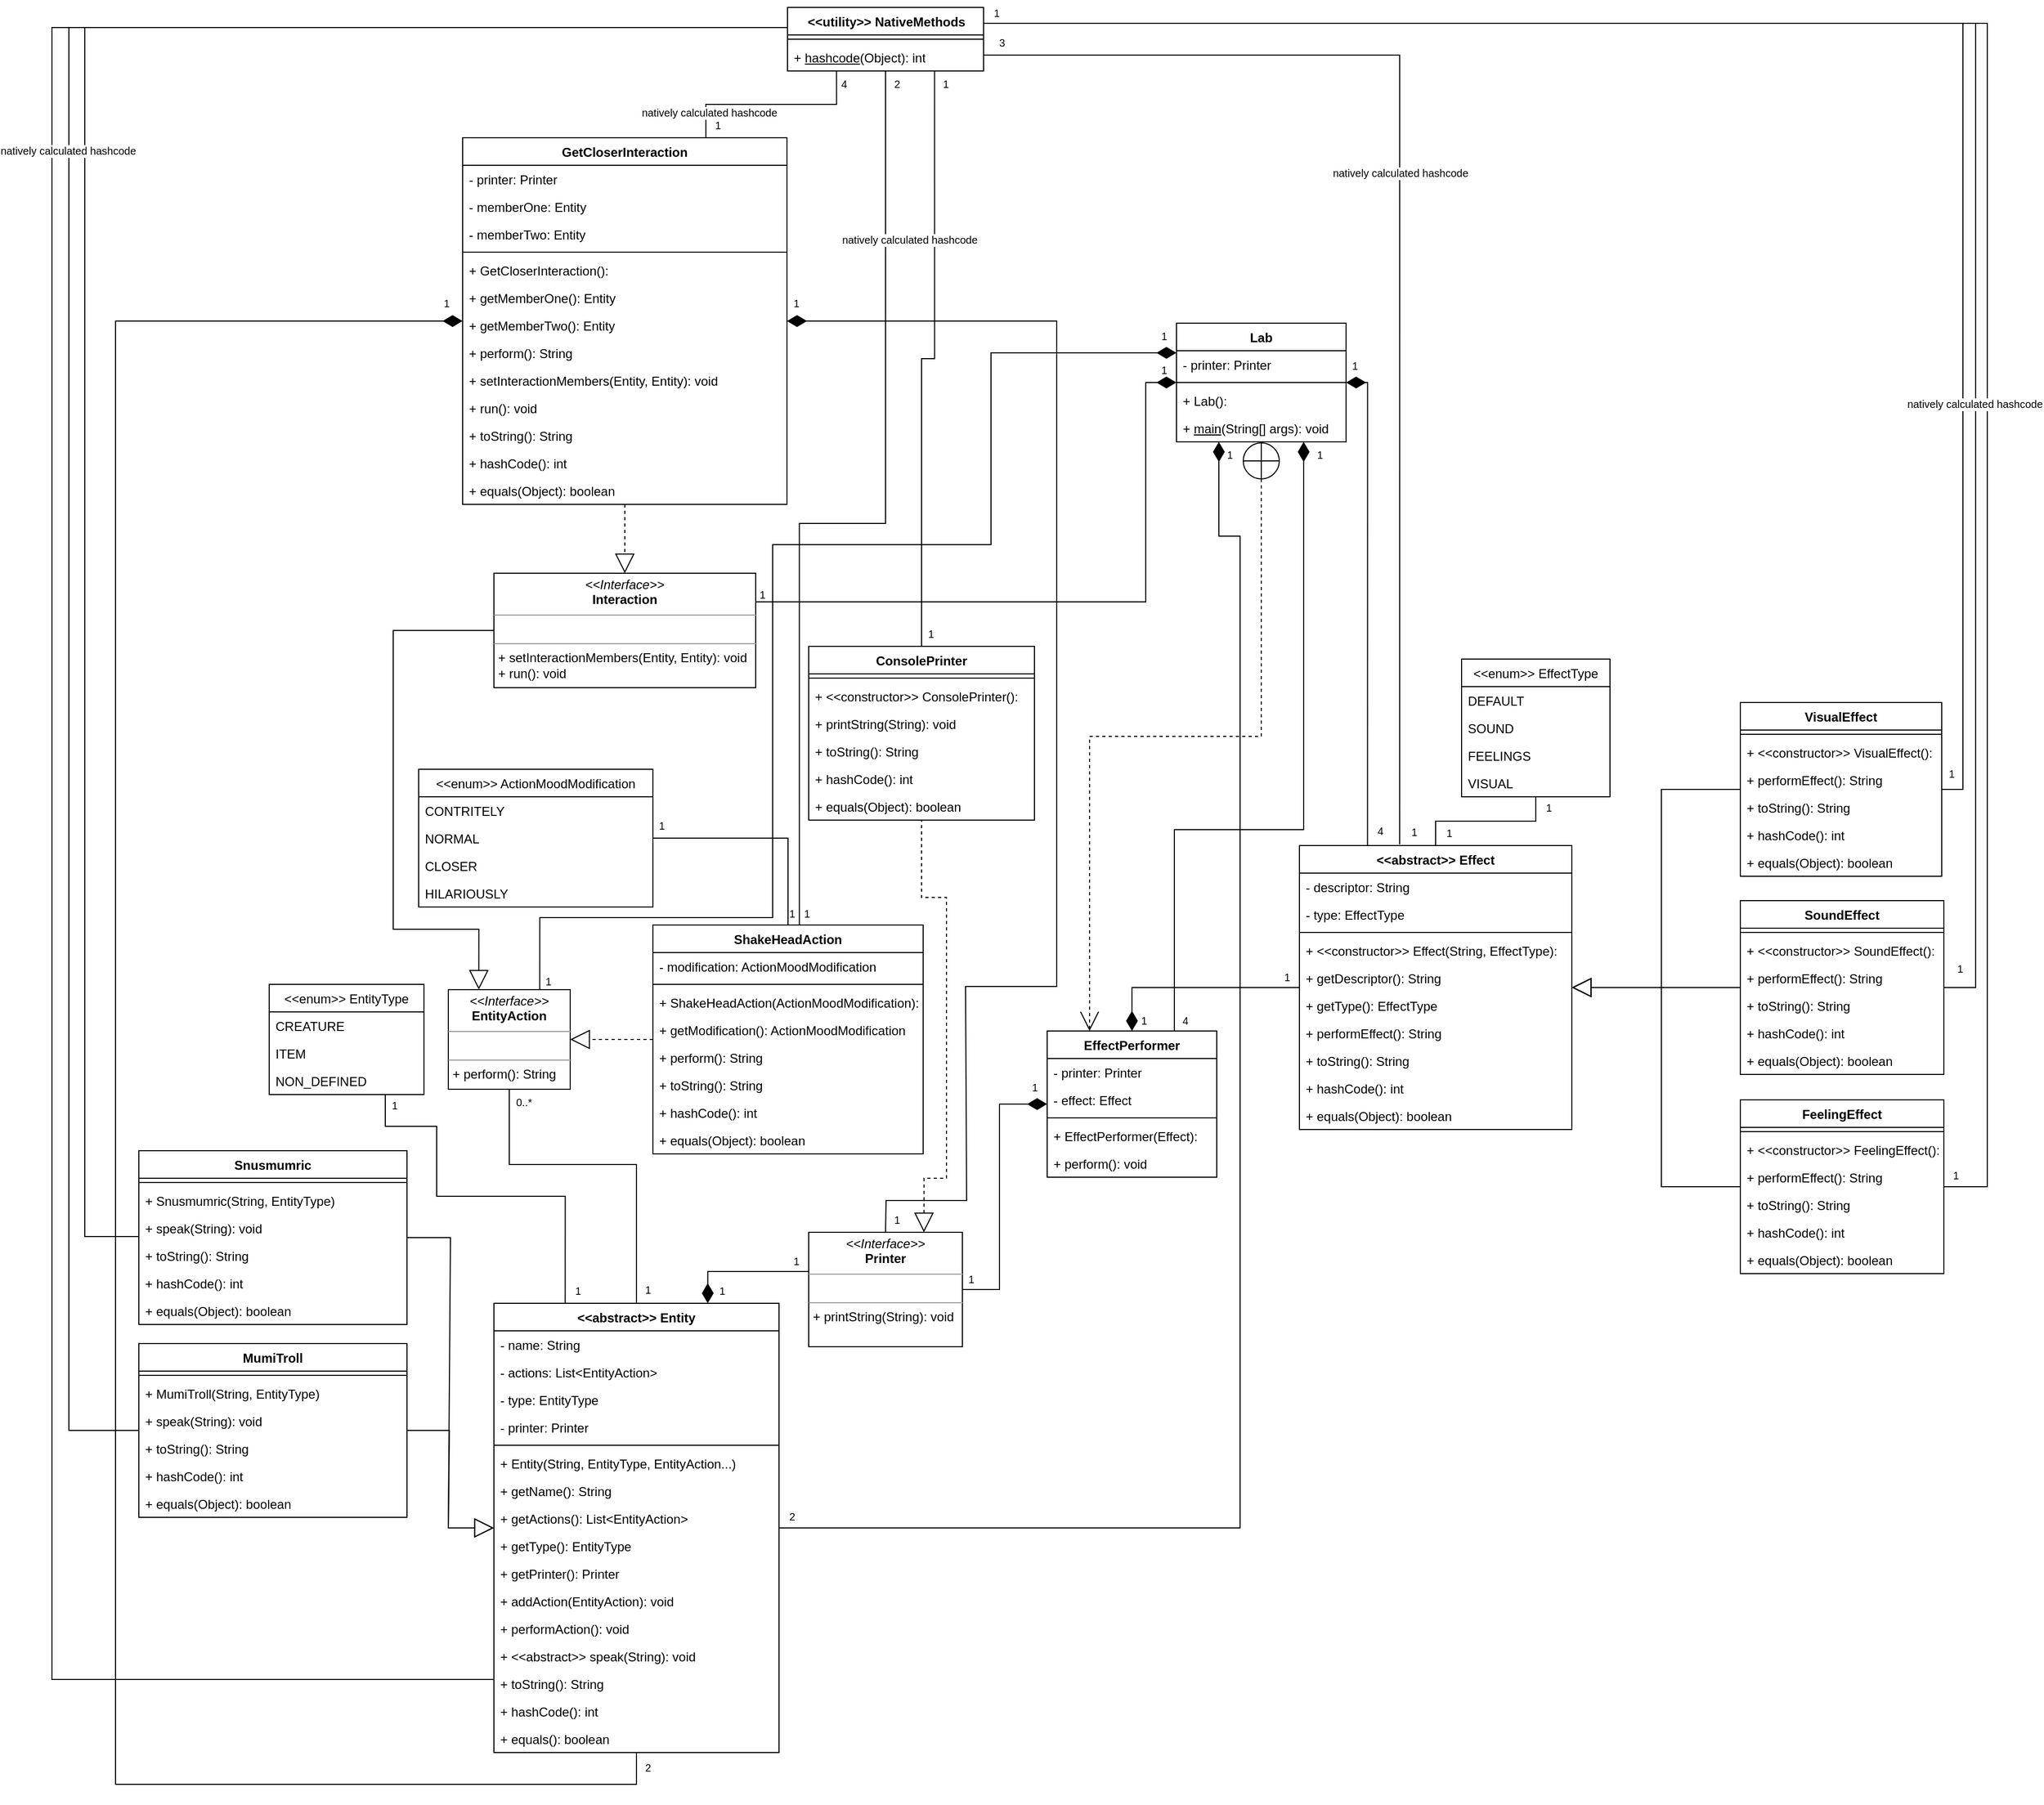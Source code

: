 <mxfile version="20.3.0" type="device"><diagram id="cyE5TDXRN9Ut2PJM4r9r" name="Page-1"><mxGraphModel dx="3822" dy="2473" grid="0" gridSize="10" guides="1" tooltips="1" connect="1" arrows="1" fold="1" page="0" pageScale="1" pageWidth="1100" pageHeight="850" math="0" shadow="0"><root><mxCell id="0"/><mxCell id="1" parent="0"/><mxCell id="SIyPvtkWOSh5x7CO4DZz-223" style="edgeStyle=orthogonalEdgeStyle;rounded=0;sketch=0;orthogonalLoop=1;jettySize=auto;html=1;strokeColor=default;fontSize=10;startArrow=none;startFill=0;endArrow=none;endFill=0;startSize=16;endSize=16;exitX=0;exitY=0.75;exitDx=0;exitDy=0;entryX=0;entryY=0.25;entryDx=0;entryDy=0;" edge="1" parent="1" source="SIyPvtkWOSh5x7CO4DZz-149" target="SIyPvtkWOSh5x7CO4DZz-70"><mxGeometry relative="1" as="geometry"><mxPoint x="-1559" y="-260" as="targetPoint"/><mxPoint x="-1487" y="-1608" as="sourcePoint"/><Array as="points"><mxPoint x="-1984" y="-1554"/><mxPoint x="-1984" y="5"/><mxPoint x="-1567" y="5"/></Array></mxGeometry></mxCell><mxCell id="SIyPvtkWOSh5x7CO4DZz-219" style="edgeStyle=orthogonalEdgeStyle;rounded=0;sketch=0;orthogonalLoop=1;jettySize=auto;html=1;exitX=0.5;exitY=1;exitDx=0;exitDy=0;entryX=0.542;entryY=0.002;entryDx=0;entryDy=0;entryPerimeter=0;strokeColor=default;fontSize=10;startArrow=none;startFill=0;endArrow=none;endFill=0;startSize=16;endSize=16;" edge="1" parent="1" source="SIyPvtkWOSh5x7CO4DZz-149" target="SIyPvtkWOSh5x7CO4DZz-60"><mxGeometry relative="1" as="geometry"><Array as="points"><mxPoint x="-1198" y="-1086"/><mxPoint x="-1279" y="-1086"/></Array></mxGeometry></mxCell><mxCell id="SIyPvtkWOSh5x7CO4DZz-216" style="edgeStyle=orthogonalEdgeStyle;rounded=0;sketch=0;orthogonalLoop=1;jettySize=auto;html=1;exitX=1;exitY=0.25;exitDx=0;exitDy=0;entryX=1;entryY=0.5;entryDx=0;entryDy=0;strokeColor=default;fontSize=10;startArrow=none;startFill=0;endArrow=none;endFill=0;startSize=16;endSize=16;" edge="1" parent="1" source="SIyPvtkWOSh5x7CO4DZz-149" target="SIyPvtkWOSh5x7CO4DZz-38"><mxGeometry relative="1" as="geometry"/></mxCell><mxCell id="SIyPvtkWOSh5x7CO4DZz-173" style="edgeStyle=orthogonalEdgeStyle;rounded=0;orthogonalLoop=1;jettySize=auto;html=1;exitX=0;exitY=0.5;exitDx=0;exitDy=0;entryX=0.5;entryY=0;entryDx=0;entryDy=0;strokeColor=default;startArrow=none;startFill=0;endArrow=diamondThin;endFill=1;startSize=16;endSize=16;" edge="1" parent="1" source="SIyPvtkWOSh5x7CO4DZz-5" target="SIyPvtkWOSh5x7CO4DZz-133"><mxGeometry relative="1" as="geometry"/></mxCell><mxCell id="SIyPvtkWOSh5x7CO4DZz-5" value="&lt;&lt;abstract&gt;&gt; Effect" style="swimlane;fontStyle=1;align=center;verticalAlign=top;childLayout=stackLayout;horizontal=1;startSize=26;horizontalStack=0;resizeParent=1;resizeParentMax=0;resizeLast=0;collapsible=1;marginBottom=0;" vertex="1" parent="1"><mxGeometry x="-807" y="-782" width="257" height="268" as="geometry"><mxRectangle x="-735" y="-774" width="146" height="26" as="alternateBounds"/></mxGeometry></mxCell><mxCell id="SIyPvtkWOSh5x7CO4DZz-6" value="- descriptor: String" style="text;strokeColor=none;fillColor=none;align=left;verticalAlign=top;spacingLeft=4;spacingRight=4;overflow=hidden;rotatable=0;points=[[0,0.5],[1,0.5]];portConstraint=eastwest;" vertex="1" parent="SIyPvtkWOSh5x7CO4DZz-5"><mxGeometry y="26" width="257" height="26" as="geometry"/></mxCell><mxCell id="SIyPvtkWOSh5x7CO4DZz-10" value="- type: EffectType" style="text;strokeColor=none;fillColor=none;align=left;verticalAlign=top;spacingLeft=4;spacingRight=4;overflow=hidden;rotatable=0;points=[[0,0.5],[1,0.5]];portConstraint=eastwest;" vertex="1" parent="SIyPvtkWOSh5x7CO4DZz-5"><mxGeometry y="52" width="257" height="26" as="geometry"/></mxCell><mxCell id="SIyPvtkWOSh5x7CO4DZz-7" value="" style="line;strokeWidth=1;fillColor=none;align=left;verticalAlign=middle;spacingTop=-1;spacingLeft=3;spacingRight=3;rotatable=0;labelPosition=right;points=[];portConstraint=eastwest;strokeColor=inherit;" vertex="1" parent="SIyPvtkWOSh5x7CO4DZz-5"><mxGeometry y="78" width="257" height="8" as="geometry"/></mxCell><mxCell id="SIyPvtkWOSh5x7CO4DZz-8" value="+ &lt;&lt;constructor&gt;&gt; Effect(String, EffectType):" style="text;strokeColor=none;fillColor=none;align=left;verticalAlign=top;spacingLeft=4;spacingRight=4;overflow=hidden;rotatable=0;points=[[0,0.5],[1,0.5]];portConstraint=eastwest;" vertex="1" parent="SIyPvtkWOSh5x7CO4DZz-5"><mxGeometry y="86" width="257" height="26" as="geometry"/></mxCell><mxCell id="SIyPvtkWOSh5x7CO4DZz-12" value="+ getDescriptor(): String" style="text;strokeColor=none;fillColor=none;align=left;verticalAlign=top;spacingLeft=4;spacingRight=4;overflow=hidden;rotatable=0;points=[[0,0.5],[1,0.5]];portConstraint=eastwest;" vertex="1" parent="SIyPvtkWOSh5x7CO4DZz-5"><mxGeometry y="112" width="257" height="26" as="geometry"/></mxCell><mxCell id="SIyPvtkWOSh5x7CO4DZz-13" value="+ getType(): EffectType" style="text;strokeColor=none;fillColor=none;align=left;verticalAlign=top;spacingLeft=4;spacingRight=4;overflow=hidden;rotatable=0;points=[[0,0.5],[1,0.5]];portConstraint=eastwest;" vertex="1" parent="SIyPvtkWOSh5x7CO4DZz-5"><mxGeometry y="138" width="257" height="26" as="geometry"/></mxCell><mxCell id="SIyPvtkWOSh5x7CO4DZz-14" value="+ performEffect(): String" style="text;strokeColor=none;fillColor=none;align=left;verticalAlign=top;spacingLeft=4;spacingRight=4;overflow=hidden;rotatable=0;points=[[0,0.5],[1,0.5]];portConstraint=eastwest;" vertex="1" parent="SIyPvtkWOSh5x7CO4DZz-5"><mxGeometry y="164" width="257" height="26" as="geometry"/></mxCell><mxCell id="SIyPvtkWOSh5x7CO4DZz-15" value="+ toString(): String" style="text;strokeColor=none;fillColor=none;align=left;verticalAlign=top;spacingLeft=4;spacingRight=4;overflow=hidden;rotatable=0;points=[[0,0.5],[1,0.5]];portConstraint=eastwest;" vertex="1" parent="SIyPvtkWOSh5x7CO4DZz-5"><mxGeometry y="190" width="257" height="26" as="geometry"/></mxCell><mxCell id="SIyPvtkWOSh5x7CO4DZz-16" value="+ hashCode(): int" style="text;strokeColor=none;fillColor=none;align=left;verticalAlign=top;spacingLeft=4;spacingRight=4;overflow=hidden;rotatable=0;points=[[0,0.5],[1,0.5]];portConstraint=eastwest;" vertex="1" parent="SIyPvtkWOSh5x7CO4DZz-5"><mxGeometry y="216" width="257" height="26" as="geometry"/></mxCell><mxCell id="SIyPvtkWOSh5x7CO4DZz-17" value="+ equals(Object): boolean" style="text;strokeColor=none;fillColor=none;align=left;verticalAlign=top;spacingLeft=4;spacingRight=4;overflow=hidden;rotatable=0;points=[[0,0.5],[1,0.5]];portConstraint=eastwest;" vertex="1" parent="SIyPvtkWOSh5x7CO4DZz-5"><mxGeometry y="242" width="257" height="26" as="geometry"/></mxCell><mxCell id="SIyPvtkWOSh5x7CO4DZz-183" style="edgeStyle=orthogonalEdgeStyle;rounded=0;orthogonalLoop=1;jettySize=auto;html=1;exitX=0;exitY=0.5;exitDx=0;exitDy=0;entryX=1;entryY=0.5;entryDx=0;entryDy=0;strokeColor=default;startArrow=none;startFill=0;endArrow=block;endFill=0;startSize=16;endSize=16;" edge="1" parent="1" source="SIyPvtkWOSh5x7CO4DZz-18" target="SIyPvtkWOSh5x7CO4DZz-5"><mxGeometry relative="1" as="geometry"/></mxCell><mxCell id="SIyPvtkWOSh5x7CO4DZz-18" value="FeelingEffect" style="swimlane;fontStyle=1;align=center;verticalAlign=top;childLayout=stackLayout;horizontal=1;startSize=26;horizontalStack=0;resizeParent=1;resizeParentMax=0;resizeLast=0;collapsible=1;marginBottom=0;" vertex="1" parent="1"><mxGeometry x="-391" y="-542" width="192" height="164" as="geometry"><mxRectangle x="-391" y="-542" width="110" height="26" as="alternateBounds"/></mxGeometry></mxCell><mxCell id="SIyPvtkWOSh5x7CO4DZz-20" value="" style="line;strokeWidth=1;fillColor=none;align=left;verticalAlign=middle;spacingTop=-1;spacingLeft=3;spacingRight=3;rotatable=0;labelPosition=right;points=[];portConstraint=eastwest;strokeColor=inherit;" vertex="1" parent="SIyPvtkWOSh5x7CO4DZz-18"><mxGeometry y="26" width="192" height="8" as="geometry"/></mxCell><mxCell id="SIyPvtkWOSh5x7CO4DZz-21" value="+ &lt;&lt;constructor&gt;&gt; FeelingEffect():" style="text;strokeColor=none;fillColor=none;align=left;verticalAlign=top;spacingLeft=4;spacingRight=4;overflow=hidden;rotatable=0;points=[[0,0.5],[1,0.5]];portConstraint=eastwest;" vertex="1" parent="SIyPvtkWOSh5x7CO4DZz-18"><mxGeometry y="34" width="192" height="26" as="geometry"/></mxCell><mxCell id="SIyPvtkWOSh5x7CO4DZz-22" value="+ performEffect(): String" style="text;strokeColor=none;fillColor=none;align=left;verticalAlign=top;spacingLeft=4;spacingRight=4;overflow=hidden;rotatable=0;points=[[0,0.5],[1,0.5]];portConstraint=eastwest;" vertex="1" parent="SIyPvtkWOSh5x7CO4DZz-18"><mxGeometry y="60" width="192" height="26" as="geometry"/></mxCell><mxCell id="SIyPvtkWOSh5x7CO4DZz-23" value="+ toString(): String" style="text;strokeColor=none;fillColor=none;align=left;verticalAlign=top;spacingLeft=4;spacingRight=4;overflow=hidden;rotatable=0;points=[[0,0.5],[1,0.5]];portConstraint=eastwest;" vertex="1" parent="SIyPvtkWOSh5x7CO4DZz-18"><mxGeometry y="86" width="192" height="26" as="geometry"/></mxCell><mxCell id="SIyPvtkWOSh5x7CO4DZz-24" value="+ hashCode(): int" style="text;strokeColor=none;fillColor=none;align=left;verticalAlign=top;spacingLeft=4;spacingRight=4;overflow=hidden;rotatable=0;points=[[0,0.5],[1,0.5]];portConstraint=eastwest;" vertex="1" parent="SIyPvtkWOSh5x7CO4DZz-18"><mxGeometry y="112" width="192" height="26" as="geometry"/></mxCell><mxCell id="SIyPvtkWOSh5x7CO4DZz-25" value="+ equals(Object): boolean" style="text;strokeColor=none;fillColor=none;align=left;verticalAlign=top;spacingLeft=4;spacingRight=4;overflow=hidden;rotatable=0;points=[[0,0.5],[1,0.5]];portConstraint=eastwest;" vertex="1" parent="SIyPvtkWOSh5x7CO4DZz-18"><mxGeometry y="138" width="192" height="26" as="geometry"/></mxCell><mxCell id="SIyPvtkWOSh5x7CO4DZz-182" style="edgeStyle=orthogonalEdgeStyle;rounded=0;orthogonalLoop=1;jettySize=auto;html=1;exitX=0;exitY=0.5;exitDx=0;exitDy=0;entryX=1;entryY=0.5;entryDx=0;entryDy=0;strokeColor=default;startArrow=none;startFill=0;endArrow=block;endFill=0;startSize=16;endSize=16;" edge="1" parent="1" source="SIyPvtkWOSh5x7CO4DZz-31" target="SIyPvtkWOSh5x7CO4DZz-5"><mxGeometry relative="1" as="geometry"/></mxCell><mxCell id="SIyPvtkWOSh5x7CO4DZz-31" value="SoundEffect" style="swimlane;fontStyle=1;align=center;verticalAlign=top;childLayout=stackLayout;horizontal=1;startSize=26;horizontalStack=0;resizeParent=1;resizeParentMax=0;resizeLast=0;collapsible=1;marginBottom=0;" vertex="1" parent="1"><mxGeometry x="-391" y="-730" width="192" height="164" as="geometry"><mxRectangle x="-391" y="-730" width="106" height="26" as="alternateBounds"/></mxGeometry></mxCell><mxCell id="SIyPvtkWOSh5x7CO4DZz-32" value="" style="line;strokeWidth=1;fillColor=none;align=left;verticalAlign=middle;spacingTop=-1;spacingLeft=3;spacingRight=3;rotatable=0;labelPosition=right;points=[];portConstraint=eastwest;strokeColor=inherit;" vertex="1" parent="SIyPvtkWOSh5x7CO4DZz-31"><mxGeometry y="26" width="192" height="8" as="geometry"/></mxCell><mxCell id="SIyPvtkWOSh5x7CO4DZz-33" value="+ &lt;&lt;constructor&gt;&gt; SoundEffect():" style="text;strokeColor=none;fillColor=none;align=left;verticalAlign=top;spacingLeft=4;spacingRight=4;overflow=hidden;rotatable=0;points=[[0,0.5],[1,0.5]];portConstraint=eastwest;" vertex="1" parent="SIyPvtkWOSh5x7CO4DZz-31"><mxGeometry y="34" width="192" height="26" as="geometry"/></mxCell><mxCell id="SIyPvtkWOSh5x7CO4DZz-34" value="+ performEffect(): String" style="text;strokeColor=none;fillColor=none;align=left;verticalAlign=top;spacingLeft=4;spacingRight=4;overflow=hidden;rotatable=0;points=[[0,0.5],[1,0.5]];portConstraint=eastwest;" vertex="1" parent="SIyPvtkWOSh5x7CO4DZz-31"><mxGeometry y="60" width="192" height="26" as="geometry"/></mxCell><mxCell id="SIyPvtkWOSh5x7CO4DZz-35" value="+ toString(): String" style="text;strokeColor=none;fillColor=none;align=left;verticalAlign=top;spacingLeft=4;spacingRight=4;overflow=hidden;rotatable=0;points=[[0,0.5],[1,0.5]];portConstraint=eastwest;" vertex="1" parent="SIyPvtkWOSh5x7CO4DZz-31"><mxGeometry y="86" width="192" height="26" as="geometry"/></mxCell><mxCell id="SIyPvtkWOSh5x7CO4DZz-36" value="+ hashCode(): int" style="text;strokeColor=none;fillColor=none;align=left;verticalAlign=top;spacingLeft=4;spacingRight=4;overflow=hidden;rotatable=0;points=[[0,0.5],[1,0.5]];portConstraint=eastwest;" vertex="1" parent="SIyPvtkWOSh5x7CO4DZz-31"><mxGeometry y="112" width="192" height="26" as="geometry"/></mxCell><mxCell id="SIyPvtkWOSh5x7CO4DZz-37" value="+ equals(Object): boolean" style="text;strokeColor=none;fillColor=none;align=left;verticalAlign=top;spacingLeft=4;spacingRight=4;overflow=hidden;rotatable=0;points=[[0,0.5],[1,0.5]];portConstraint=eastwest;" vertex="1" parent="SIyPvtkWOSh5x7CO4DZz-31"><mxGeometry y="138" width="192" height="26" as="geometry"/></mxCell><mxCell id="SIyPvtkWOSh5x7CO4DZz-181" style="edgeStyle=orthogonalEdgeStyle;rounded=0;orthogonalLoop=1;jettySize=auto;html=1;exitX=0;exitY=0.5;exitDx=0;exitDy=0;entryX=1;entryY=0.5;entryDx=0;entryDy=0;strokeColor=default;startArrow=none;startFill=0;endArrow=block;endFill=0;startSize=16;endSize=16;" edge="1" parent="1" source="SIyPvtkWOSh5x7CO4DZz-38" target="SIyPvtkWOSh5x7CO4DZz-5"><mxGeometry relative="1" as="geometry"/></mxCell><mxCell id="SIyPvtkWOSh5x7CO4DZz-38" value="VisualEffect" style="swimlane;fontStyle=1;align=center;verticalAlign=top;childLayout=stackLayout;horizontal=1;startSize=26;horizontalStack=0;resizeParent=1;resizeParentMax=0;resizeLast=0;collapsible=1;marginBottom=0;" vertex="1" parent="1"><mxGeometry x="-391" y="-917" width="190" height="164" as="geometry"><mxRectangle x="-391" y="-917" width="103" height="26" as="alternateBounds"/></mxGeometry></mxCell><mxCell id="SIyPvtkWOSh5x7CO4DZz-39" value="" style="line;strokeWidth=1;fillColor=none;align=left;verticalAlign=middle;spacingTop=-1;spacingLeft=3;spacingRight=3;rotatable=0;labelPosition=right;points=[];portConstraint=eastwest;strokeColor=inherit;" vertex="1" parent="SIyPvtkWOSh5x7CO4DZz-38"><mxGeometry y="26" width="190" height="8" as="geometry"/></mxCell><mxCell id="SIyPvtkWOSh5x7CO4DZz-40" value="+ &lt;&lt;constructor&gt;&gt; VisualEffect():" style="text;strokeColor=none;fillColor=none;align=left;verticalAlign=top;spacingLeft=4;spacingRight=4;overflow=hidden;rotatable=0;points=[[0,0.5],[1,0.5]];portConstraint=eastwest;" vertex="1" parent="SIyPvtkWOSh5x7CO4DZz-38"><mxGeometry y="34" width="190" height="26" as="geometry"/></mxCell><mxCell id="SIyPvtkWOSh5x7CO4DZz-41" value="+ performEffect(): String" style="text;strokeColor=none;fillColor=none;align=left;verticalAlign=top;spacingLeft=4;spacingRight=4;overflow=hidden;rotatable=0;points=[[0,0.5],[1,0.5]];portConstraint=eastwest;" vertex="1" parent="SIyPvtkWOSh5x7CO4DZz-38"><mxGeometry y="60" width="190" height="26" as="geometry"/></mxCell><mxCell id="SIyPvtkWOSh5x7CO4DZz-42" value="+ toString(): String" style="text;strokeColor=none;fillColor=none;align=left;verticalAlign=top;spacingLeft=4;spacingRight=4;overflow=hidden;rotatable=0;points=[[0,0.5],[1,0.5]];portConstraint=eastwest;" vertex="1" parent="SIyPvtkWOSh5x7CO4DZz-38"><mxGeometry y="86" width="190" height="26" as="geometry"/></mxCell><mxCell id="SIyPvtkWOSh5x7CO4DZz-43" value="+ hashCode(): int" style="text;strokeColor=none;fillColor=none;align=left;verticalAlign=top;spacingLeft=4;spacingRight=4;overflow=hidden;rotatable=0;points=[[0,0.5],[1,0.5]];portConstraint=eastwest;" vertex="1" parent="SIyPvtkWOSh5x7CO4DZz-38"><mxGeometry y="112" width="190" height="26" as="geometry"/></mxCell><mxCell id="SIyPvtkWOSh5x7CO4DZz-44" value="+ equals(Object): boolean" style="text;strokeColor=none;fillColor=none;align=left;verticalAlign=top;spacingLeft=4;spacingRight=4;overflow=hidden;rotatable=0;points=[[0,0.5],[1,0.5]];portConstraint=eastwest;" vertex="1" parent="SIyPvtkWOSh5x7CO4DZz-38"><mxGeometry y="138" width="190" height="26" as="geometry"/></mxCell><mxCell id="SIyPvtkWOSh5x7CO4DZz-180" style="edgeStyle=orthogonalEdgeStyle;rounded=0;orthogonalLoop=1;jettySize=auto;html=1;exitX=0.5;exitY=1;exitDx=0;exitDy=0;entryX=0.5;entryY=0;entryDx=0;entryDy=0;strokeColor=default;startArrow=none;startFill=0;endArrow=none;endFill=0;startSize=16;endSize=16;" edge="1" parent="1" source="SIyPvtkWOSh5x7CO4DZz-45" target="SIyPvtkWOSh5x7CO4DZz-5"><mxGeometry relative="1" as="geometry"/></mxCell><mxCell id="SIyPvtkWOSh5x7CO4DZz-45" value="&lt;&lt;enum&gt;&gt; EffectType" style="swimlane;fontStyle=0;childLayout=stackLayout;horizontal=1;startSize=26;fillColor=none;horizontalStack=0;resizeParent=1;resizeParentMax=0;resizeLast=0;collapsible=1;marginBottom=0;" vertex="1" parent="1"><mxGeometry x="-654" y="-958" width="140" height="130" as="geometry"><mxRectangle x="-655" y="-880" width="153" height="26" as="alternateBounds"/></mxGeometry></mxCell><mxCell id="SIyPvtkWOSh5x7CO4DZz-46" value="DEFAULT" style="text;strokeColor=none;fillColor=none;align=left;verticalAlign=top;spacingLeft=4;spacingRight=4;overflow=hidden;rotatable=0;points=[[0,0.5],[1,0.5]];portConstraint=eastwest;" vertex="1" parent="SIyPvtkWOSh5x7CO4DZz-45"><mxGeometry y="26" width="140" height="26" as="geometry"/></mxCell><mxCell id="SIyPvtkWOSh5x7CO4DZz-47" value="SOUND" style="text;strokeColor=none;fillColor=none;align=left;verticalAlign=top;spacingLeft=4;spacingRight=4;overflow=hidden;rotatable=0;points=[[0,0.5],[1,0.5]];portConstraint=eastwest;" vertex="1" parent="SIyPvtkWOSh5x7CO4DZz-45"><mxGeometry y="52" width="140" height="26" as="geometry"/></mxCell><mxCell id="SIyPvtkWOSh5x7CO4DZz-48" value="FEELINGS" style="text;strokeColor=none;fillColor=none;align=left;verticalAlign=top;spacingLeft=4;spacingRight=4;overflow=hidden;rotatable=0;points=[[0,0.5],[1,0.5]];portConstraint=eastwest;" vertex="1" parent="SIyPvtkWOSh5x7CO4DZz-45"><mxGeometry y="78" width="140" height="26" as="geometry"/></mxCell><mxCell id="SIyPvtkWOSh5x7CO4DZz-49" value="VISUAL" style="text;strokeColor=none;fillColor=none;align=left;verticalAlign=top;spacingLeft=4;spacingRight=4;overflow=hidden;rotatable=0;points=[[0,0.5],[1,0.5]];portConstraint=eastwest;" vertex="1" parent="SIyPvtkWOSh5x7CO4DZz-45"><mxGeometry y="104" width="140" height="26" as="geometry"/></mxCell><mxCell id="SIyPvtkWOSh5x7CO4DZz-50" value="&lt;&lt;enum&gt;&gt; ActionMoodModification" style="swimlane;fontStyle=0;childLayout=stackLayout;horizontal=1;startSize=26;fillColor=none;horizontalStack=0;resizeParent=1;resizeParentMax=0;resizeLast=0;collapsible=1;marginBottom=0;" vertex="1" parent="1"><mxGeometry x="-1638" y="-854" width="221" height="130" as="geometry"><mxRectangle x="-1638" y="-876" width="223" height="26" as="alternateBounds"/></mxGeometry></mxCell><mxCell id="SIyPvtkWOSh5x7CO4DZz-51" value="CONTRITELY" style="text;strokeColor=none;fillColor=none;align=left;verticalAlign=top;spacingLeft=4;spacingRight=4;overflow=hidden;rotatable=0;points=[[0,0.5],[1,0.5]];portConstraint=eastwest;" vertex="1" parent="SIyPvtkWOSh5x7CO4DZz-50"><mxGeometry y="26" width="221" height="26" as="geometry"/></mxCell><mxCell id="SIyPvtkWOSh5x7CO4DZz-52" value="NORMAL" style="text;strokeColor=none;fillColor=none;align=left;verticalAlign=top;spacingLeft=4;spacingRight=4;overflow=hidden;rotatable=0;points=[[0,0.5],[1,0.5]];portConstraint=eastwest;" vertex="1" parent="SIyPvtkWOSh5x7CO4DZz-50"><mxGeometry y="52" width="221" height="26" as="geometry"/></mxCell><mxCell id="SIyPvtkWOSh5x7CO4DZz-53" value="CLOSER" style="text;strokeColor=none;fillColor=none;align=left;verticalAlign=top;spacingLeft=4;spacingRight=4;overflow=hidden;rotatable=0;points=[[0,0.5],[1,0.5]];portConstraint=eastwest;" vertex="1" parent="SIyPvtkWOSh5x7CO4DZz-50"><mxGeometry y="78" width="221" height="26" as="geometry"/></mxCell><mxCell id="SIyPvtkWOSh5x7CO4DZz-54" value="HILARIOUSLY" style="text;strokeColor=none;fillColor=none;align=left;verticalAlign=top;spacingLeft=4;spacingRight=4;overflow=hidden;rotatable=0;points=[[0,0.5],[1,0.5]];portConstraint=eastwest;" vertex="1" parent="SIyPvtkWOSh5x7CO4DZz-50"><mxGeometry y="104" width="221" height="26" as="geometry"/></mxCell><mxCell id="SIyPvtkWOSh5x7CO4DZz-170" style="edgeStyle=orthogonalEdgeStyle;rounded=0;orthogonalLoop=1;jettySize=auto;html=1;exitX=0.25;exitY=0;exitDx=0;exitDy=0;entryX=0;entryY=0.5;entryDx=0;entryDy=0;strokeColor=default;startArrow=block;startFill=0;endArrow=none;endFill=0;startSize=16;endSize=16;" edge="1" parent="1" source="SIyPvtkWOSh5x7CO4DZz-59" target="SIyPvtkWOSh5x7CO4DZz-123"><mxGeometry relative="1" as="geometry"><Array as="points"><mxPoint x="-1581" y="-703"/><mxPoint x="-1662" y="-703"/><mxPoint x="-1662" y="-985"/></Array></mxGeometry></mxCell><mxCell id="SIyPvtkWOSh5x7CO4DZz-59" value="&lt;p style=&quot;margin:0px;margin-top:4px;text-align:center;&quot;&gt;&lt;i&gt;&amp;lt;&amp;lt;Interface&amp;gt;&amp;gt;&lt;/i&gt;&lt;br&gt;&lt;b&gt;EntityAction&lt;/b&gt;&lt;/p&gt;&lt;hr size=&quot;1&quot;&gt;&lt;p style=&quot;margin:0px;margin-left:4px;&quot;&gt;&lt;br&gt;&lt;/p&gt;&lt;hr size=&quot;1&quot;&gt;&lt;p style=&quot;margin:0px;margin-left:4px;&quot;&gt;+ perform(): String&lt;br&gt;&lt;/p&gt;" style="verticalAlign=top;align=left;overflow=fill;fontSize=12;fontFamily=Helvetica;html=1;" vertex="1" parent="1"><mxGeometry x="-1610" y="-646" width="115" height="94" as="geometry"/></mxCell><mxCell id="SIyPvtkWOSh5x7CO4DZz-159" style="edgeStyle=orthogonalEdgeStyle;rounded=0;orthogonalLoop=1;jettySize=auto;html=1;exitX=0;exitY=0.5;exitDx=0;exitDy=0;entryX=1;entryY=0.5;entryDx=0;entryDy=0;strokeColor=default;endArrow=block;endFill=0;dashed=1;endSize=16;startSize=16;" edge="1" parent="1" source="SIyPvtkWOSh5x7CO4DZz-60" target="SIyPvtkWOSh5x7CO4DZz-59"><mxGeometry relative="1" as="geometry"/></mxCell><mxCell id="SIyPvtkWOSh5x7CO4DZz-161" style="edgeStyle=orthogonalEdgeStyle;rounded=0;orthogonalLoop=1;jettySize=auto;html=1;exitX=0.5;exitY=0;exitDx=0;exitDy=0;entryX=1;entryY=0.5;entryDx=0;entryDy=0;strokeColor=default;endArrow=none;endFill=0;startArrow=none;startFill=0;startSize=16;endSize=16;" edge="1" parent="1" source="SIyPvtkWOSh5x7CO4DZz-60" target="SIyPvtkWOSh5x7CO4DZz-50"><mxGeometry relative="1" as="geometry"><Array as="points"><mxPoint x="-1290" y="-789"/></Array></mxGeometry></mxCell><mxCell id="SIyPvtkWOSh5x7CO4DZz-60" value="ShakeHeadAction" style="swimlane;fontStyle=1;align=center;verticalAlign=top;childLayout=stackLayout;horizontal=1;startSize=26;horizontalStack=0;resizeParent=1;resizeParentMax=0;resizeLast=0;collapsible=1;marginBottom=0;" vertex="1" parent="1"><mxGeometry x="-1417" y="-707" width="255" height="216" as="geometry"><mxRectangle x="-1264" y="-713" width="137" height="26" as="alternateBounds"/></mxGeometry></mxCell><mxCell id="SIyPvtkWOSh5x7CO4DZz-65" value="- modification: ActionMoodModification" style="text;strokeColor=none;fillColor=none;align=left;verticalAlign=top;spacingLeft=4;spacingRight=4;overflow=hidden;rotatable=0;points=[[0,0.5],[1,0.5]];portConstraint=eastwest;" vertex="1" parent="SIyPvtkWOSh5x7CO4DZz-60"><mxGeometry y="26" width="255" height="26" as="geometry"/></mxCell><mxCell id="SIyPvtkWOSh5x7CO4DZz-62" value="" style="line;strokeWidth=1;fillColor=none;align=left;verticalAlign=middle;spacingTop=-1;spacingLeft=3;spacingRight=3;rotatable=0;labelPosition=right;points=[];portConstraint=eastwest;strokeColor=inherit;" vertex="1" parent="SIyPvtkWOSh5x7CO4DZz-60"><mxGeometry y="52" width="255" height="8" as="geometry"/></mxCell><mxCell id="SIyPvtkWOSh5x7CO4DZz-63" value="+ ShakeHeadAction(ActionMoodModification): " style="text;strokeColor=none;fillColor=none;align=left;verticalAlign=top;spacingLeft=4;spacingRight=4;overflow=hidden;rotatable=0;points=[[0,0.5],[1,0.5]];portConstraint=eastwest;" vertex="1" parent="SIyPvtkWOSh5x7CO4DZz-60"><mxGeometry y="60" width="255" height="26" as="geometry"/></mxCell><mxCell id="SIyPvtkWOSh5x7CO4DZz-64" value="+ getModification(): ActionMoodModification" style="text;strokeColor=none;fillColor=none;align=left;verticalAlign=top;spacingLeft=4;spacingRight=4;overflow=hidden;rotatable=0;points=[[0,0.5],[1,0.5]];portConstraint=eastwest;" vertex="1" parent="SIyPvtkWOSh5x7CO4DZz-60"><mxGeometry y="86" width="255" height="26" as="geometry"/></mxCell><mxCell id="SIyPvtkWOSh5x7CO4DZz-66" value="+ perform(): String" style="text;strokeColor=none;fillColor=none;align=left;verticalAlign=top;spacingLeft=4;spacingRight=4;overflow=hidden;rotatable=0;points=[[0,0.5],[1,0.5]];portConstraint=eastwest;" vertex="1" parent="SIyPvtkWOSh5x7CO4DZz-60"><mxGeometry y="112" width="255" height="26" as="geometry"/></mxCell><mxCell id="SIyPvtkWOSh5x7CO4DZz-67" value="+ toString(): String" style="text;strokeColor=none;fillColor=none;align=left;verticalAlign=top;spacingLeft=4;spacingRight=4;overflow=hidden;rotatable=0;points=[[0,0.5],[1,0.5]];portConstraint=eastwest;" vertex="1" parent="SIyPvtkWOSh5x7CO4DZz-60"><mxGeometry y="138" width="255" height="26" as="geometry"/></mxCell><mxCell id="SIyPvtkWOSh5x7CO4DZz-68" value="+ hashCode(): int" style="text;strokeColor=none;fillColor=none;align=left;verticalAlign=top;spacingLeft=4;spacingRight=4;overflow=hidden;rotatable=0;points=[[0,0.5],[1,0.5]];portConstraint=eastwest;" vertex="1" parent="SIyPvtkWOSh5x7CO4DZz-60"><mxGeometry y="164" width="255" height="26" as="geometry"/></mxCell><mxCell id="SIyPvtkWOSh5x7CO4DZz-69" value="+ equals(Object): boolean" style="text;strokeColor=none;fillColor=none;align=left;verticalAlign=top;spacingLeft=4;spacingRight=4;overflow=hidden;rotatable=0;points=[[0,0.5],[1,0.5]];portConstraint=eastwest;" vertex="1" parent="SIyPvtkWOSh5x7CO4DZz-60"><mxGeometry y="190" width="255" height="26" as="geometry"/></mxCell><mxCell id="SIyPvtkWOSh5x7CO4DZz-166" style="edgeStyle=orthogonalEdgeStyle;rounded=0;orthogonalLoop=1;jettySize=auto;html=1;exitX=0.25;exitY=0;exitDx=0;exitDy=0;entryX=0.75;entryY=1;entryDx=0;entryDy=0;strokeColor=default;startArrow=none;startFill=0;endArrow=none;endFill=0;startSize=16;endSize=16;" edge="1" parent="1" source="SIyPvtkWOSh5x7CO4DZz-70" target="SIyPvtkWOSh5x7CO4DZz-88"><mxGeometry relative="1" as="geometry"><Array as="points"><mxPoint x="-1500" y="-451"/><mxPoint x="-1621" y="-451"/><mxPoint x="-1621" y="-517"/><mxPoint x="-1669" y="-517"/></Array></mxGeometry></mxCell><mxCell id="SIyPvtkWOSh5x7CO4DZz-168" style="edgeStyle=orthogonalEdgeStyle;rounded=0;orthogonalLoop=1;jettySize=auto;html=1;exitX=0.75;exitY=0;exitDx=0;exitDy=0;entryX=0;entryY=0.5;entryDx=0;entryDy=0;strokeColor=default;startArrow=diamondThin;startFill=1;endArrow=none;endFill=0;startSize=16;endSize=16;" edge="1" parent="1" source="SIyPvtkWOSh5x7CO4DZz-70" target="SIyPvtkWOSh5x7CO4DZz-124"><mxGeometry relative="1" as="geometry"/></mxCell><mxCell id="SIyPvtkWOSh5x7CO4DZz-193" style="edgeStyle=orthogonalEdgeStyle;rounded=0;orthogonalLoop=1;jettySize=auto;html=1;exitX=0.5;exitY=0;exitDx=0;exitDy=0;entryX=0.5;entryY=1;entryDx=0;entryDy=0;strokeColor=default;startArrow=none;startFill=0;endArrow=none;endFill=0;startSize=16;endSize=16;" edge="1" parent="1" source="SIyPvtkWOSh5x7CO4DZz-70" target="SIyPvtkWOSh5x7CO4DZz-59"><mxGeometry relative="1" as="geometry"><Array as="points"><mxPoint x="-1432" y="-481"/><mxPoint x="-1552" y="-481"/></Array></mxGeometry></mxCell><mxCell id="SIyPvtkWOSh5x7CO4DZz-70" value="&lt;&lt;abstract&gt;&gt; Entity" style="swimlane;fontStyle=1;align=center;verticalAlign=top;childLayout=stackLayout;horizontal=1;startSize=26;horizontalStack=0;resizeParent=1;resizeParentMax=0;resizeLast=0;collapsible=1;marginBottom=0;" vertex="1" parent="1"><mxGeometry x="-1567" y="-350" width="269" height="424" as="geometry"><mxRectangle x="-1567" y="-350" width="146" height="26" as="alternateBounds"/></mxGeometry></mxCell><mxCell id="SIyPvtkWOSh5x7CO4DZz-71" value="- name: String" style="text;strokeColor=none;fillColor=none;align=left;verticalAlign=top;spacingLeft=4;spacingRight=4;overflow=hidden;rotatable=0;points=[[0,0.5],[1,0.5]];portConstraint=eastwest;" vertex="1" parent="SIyPvtkWOSh5x7CO4DZz-70"><mxGeometry y="26" width="269" height="26" as="geometry"/></mxCell><mxCell id="SIyPvtkWOSh5x7CO4DZz-74" value="- actions: List&lt;EntityAction&gt;" style="text;strokeColor=none;fillColor=none;align=left;verticalAlign=top;spacingLeft=4;spacingRight=4;overflow=hidden;rotatable=0;points=[[0,0.5],[1,0.5]];portConstraint=eastwest;" vertex="1" parent="SIyPvtkWOSh5x7CO4DZz-70"><mxGeometry y="52" width="269" height="26" as="geometry"/></mxCell><mxCell id="SIyPvtkWOSh5x7CO4DZz-76" value="- type: EntityType" style="text;strokeColor=none;fillColor=none;align=left;verticalAlign=top;spacingLeft=4;spacingRight=4;overflow=hidden;rotatable=0;points=[[0,0.5],[1,0.5]];portConstraint=eastwest;" vertex="1" parent="SIyPvtkWOSh5x7CO4DZz-70"><mxGeometry y="78" width="269" height="26" as="geometry"/></mxCell><mxCell id="SIyPvtkWOSh5x7CO4DZz-77" value="- printer: Printer" style="text;strokeColor=none;fillColor=none;align=left;verticalAlign=top;spacingLeft=4;spacingRight=4;overflow=hidden;rotatable=0;points=[[0,0.5],[1,0.5]];portConstraint=eastwest;" vertex="1" parent="SIyPvtkWOSh5x7CO4DZz-70"><mxGeometry y="104" width="269" height="26" as="geometry"/></mxCell><mxCell id="SIyPvtkWOSh5x7CO4DZz-72" value="" style="line;strokeWidth=1;fillColor=none;align=left;verticalAlign=middle;spacingTop=-1;spacingLeft=3;spacingRight=3;rotatable=0;labelPosition=right;points=[];portConstraint=eastwest;strokeColor=inherit;" vertex="1" parent="SIyPvtkWOSh5x7CO4DZz-70"><mxGeometry y="130" width="269" height="8" as="geometry"/></mxCell><mxCell id="SIyPvtkWOSh5x7CO4DZz-73" value="+ Entity(String, EntityType, EntityAction...)" style="text;strokeColor=none;fillColor=none;align=left;verticalAlign=top;spacingLeft=4;spacingRight=4;overflow=hidden;rotatable=0;points=[[0,0.5],[1,0.5]];portConstraint=eastwest;" vertex="1" parent="SIyPvtkWOSh5x7CO4DZz-70"><mxGeometry y="138" width="269" height="26" as="geometry"/></mxCell><mxCell id="SIyPvtkWOSh5x7CO4DZz-78" value="+ getName(): String" style="text;strokeColor=none;fillColor=none;align=left;verticalAlign=top;spacingLeft=4;spacingRight=4;overflow=hidden;rotatable=0;points=[[0,0.5],[1,0.5]];portConstraint=eastwest;" vertex="1" parent="SIyPvtkWOSh5x7CO4DZz-70"><mxGeometry y="164" width="269" height="26" as="geometry"/></mxCell><mxCell id="SIyPvtkWOSh5x7CO4DZz-80" value="+ getActions(): List&lt;EntityAction&gt;" style="text;strokeColor=none;fillColor=none;align=left;verticalAlign=top;spacingLeft=4;spacingRight=4;overflow=hidden;rotatable=0;points=[[0,0.5],[1,0.5]];portConstraint=eastwest;" vertex="1" parent="SIyPvtkWOSh5x7CO4DZz-70"><mxGeometry y="190" width="269" height="26" as="geometry"/></mxCell><mxCell id="SIyPvtkWOSh5x7CO4DZz-79" value="+ getType(): EntityType" style="text;strokeColor=none;fillColor=none;align=left;verticalAlign=top;spacingLeft=4;spacingRight=4;overflow=hidden;rotatable=0;points=[[0,0.5],[1,0.5]];portConstraint=eastwest;" vertex="1" parent="SIyPvtkWOSh5x7CO4DZz-70"><mxGeometry y="216" width="269" height="26" as="geometry"/></mxCell><mxCell id="SIyPvtkWOSh5x7CO4DZz-81" value="+ getPrinter(): Printer" style="text;strokeColor=none;fillColor=none;align=left;verticalAlign=top;spacingLeft=4;spacingRight=4;overflow=hidden;rotatable=0;points=[[0,0.5],[1,0.5]];portConstraint=eastwest;" vertex="1" parent="SIyPvtkWOSh5x7CO4DZz-70"><mxGeometry y="242" width="269" height="26" as="geometry"/></mxCell><mxCell id="SIyPvtkWOSh5x7CO4DZz-82" value="+ addAction(EntityAction): void" style="text;strokeColor=none;fillColor=none;align=left;verticalAlign=top;spacingLeft=4;spacingRight=4;overflow=hidden;rotatable=0;points=[[0,0.5],[1,0.5]];portConstraint=eastwest;" vertex="1" parent="SIyPvtkWOSh5x7CO4DZz-70"><mxGeometry y="268" width="269" height="26" as="geometry"/></mxCell><mxCell id="SIyPvtkWOSh5x7CO4DZz-83" value="+ performAction(): void" style="text;strokeColor=none;fillColor=none;align=left;verticalAlign=top;spacingLeft=4;spacingRight=4;overflow=hidden;rotatable=0;points=[[0,0.5],[1,0.5]];portConstraint=eastwest;" vertex="1" parent="SIyPvtkWOSh5x7CO4DZz-70"><mxGeometry y="294" width="269" height="26" as="geometry"/></mxCell><mxCell id="SIyPvtkWOSh5x7CO4DZz-84" value="+ &lt;&lt;abstract&gt;&gt; speak(String): void" style="text;strokeColor=none;fillColor=none;align=left;verticalAlign=top;spacingLeft=4;spacingRight=4;overflow=hidden;rotatable=0;points=[[0,0.5],[1,0.5]];portConstraint=eastwest;" vertex="1" parent="SIyPvtkWOSh5x7CO4DZz-70"><mxGeometry y="320" width="269" height="26" as="geometry"/></mxCell><mxCell id="SIyPvtkWOSh5x7CO4DZz-85" value="+ toString(): String" style="text;strokeColor=none;fillColor=none;align=left;verticalAlign=top;spacingLeft=4;spacingRight=4;overflow=hidden;rotatable=0;points=[[0,0.5],[1,0.5]];portConstraint=eastwest;" vertex="1" parent="SIyPvtkWOSh5x7CO4DZz-70"><mxGeometry y="346" width="269" height="26" as="geometry"/></mxCell><mxCell id="SIyPvtkWOSh5x7CO4DZz-86" value="+ hashCode(): int" style="text;strokeColor=none;fillColor=none;align=left;verticalAlign=top;spacingLeft=4;spacingRight=4;overflow=hidden;rotatable=0;points=[[0,0.5],[1,0.5]];portConstraint=eastwest;" vertex="1" parent="SIyPvtkWOSh5x7CO4DZz-70"><mxGeometry y="372" width="269" height="26" as="geometry"/></mxCell><mxCell id="SIyPvtkWOSh5x7CO4DZz-87" value="+ equals(): boolean" style="text;strokeColor=none;fillColor=none;align=left;verticalAlign=top;spacingLeft=4;spacingRight=4;overflow=hidden;rotatable=0;points=[[0,0.5],[1,0.5]];portConstraint=eastwest;" vertex="1" parent="SIyPvtkWOSh5x7CO4DZz-70"><mxGeometry y="398" width="269" height="26" as="geometry"/></mxCell><mxCell id="SIyPvtkWOSh5x7CO4DZz-88" value="&lt;&lt;enum&gt;&gt; EntityType" style="swimlane;fontStyle=0;childLayout=stackLayout;horizontal=1;startSize=26;fillColor=none;horizontalStack=0;resizeParent=1;resizeParentMax=0;resizeLast=0;collapsible=1;marginBottom=0;" vertex="1" parent="1"><mxGeometry x="-1779" y="-651" width="146" height="104" as="geometry"><mxRectangle x="-1779" y="-651" width="152" height="26" as="alternateBounds"/></mxGeometry></mxCell><mxCell id="SIyPvtkWOSh5x7CO4DZz-89" value="CREATURE" style="text;strokeColor=none;fillColor=none;align=left;verticalAlign=top;spacingLeft=4;spacingRight=4;overflow=hidden;rotatable=0;points=[[0,0.5],[1,0.5]];portConstraint=eastwest;" vertex="1" parent="SIyPvtkWOSh5x7CO4DZz-88"><mxGeometry y="26" width="146" height="26" as="geometry"/></mxCell><mxCell id="SIyPvtkWOSh5x7CO4DZz-90" value="ITEM" style="text;strokeColor=none;fillColor=none;align=left;verticalAlign=top;spacingLeft=4;spacingRight=4;overflow=hidden;rotatable=0;points=[[0,0.5],[1,0.5]];portConstraint=eastwest;" vertex="1" parent="SIyPvtkWOSh5x7CO4DZz-88"><mxGeometry y="52" width="146" height="26" as="geometry"/></mxCell><mxCell id="SIyPvtkWOSh5x7CO4DZz-91" value="NON_DEFINED" style="text;strokeColor=none;fillColor=none;align=left;verticalAlign=top;spacingLeft=4;spacingRight=4;overflow=hidden;rotatable=0;points=[[0,0.5],[1,0.5]];portConstraint=eastwest;" vertex="1" parent="SIyPvtkWOSh5x7CO4DZz-88"><mxGeometry y="78" width="146" height="26" as="geometry"/></mxCell><mxCell id="SIyPvtkWOSh5x7CO4DZz-93" value="MumiTroll" style="swimlane;fontStyle=1;align=center;verticalAlign=top;childLayout=stackLayout;horizontal=1;startSize=26;horizontalStack=0;resizeParent=1;resizeParentMax=0;resizeLast=0;collapsible=1;marginBottom=0;" vertex="1" parent="1"><mxGeometry x="-1902" y="-312" width="253" height="164" as="geometry"><mxRectangle x="-1902" y="-312" width="92" height="26" as="alternateBounds"/></mxGeometry></mxCell><mxCell id="SIyPvtkWOSh5x7CO4DZz-95" value="" style="line;strokeWidth=1;fillColor=none;align=left;verticalAlign=middle;spacingTop=-1;spacingLeft=3;spacingRight=3;rotatable=0;labelPosition=right;points=[];portConstraint=eastwest;strokeColor=inherit;" vertex="1" parent="SIyPvtkWOSh5x7CO4DZz-93"><mxGeometry y="26" width="253" height="8" as="geometry"/></mxCell><mxCell id="SIyPvtkWOSh5x7CO4DZz-96" value="+ MumiTroll(String, EntityType)" style="text;strokeColor=none;fillColor=none;align=left;verticalAlign=top;spacingLeft=4;spacingRight=4;overflow=hidden;rotatable=0;points=[[0,0.5],[1,0.5]];portConstraint=eastwest;" vertex="1" parent="SIyPvtkWOSh5x7CO4DZz-93"><mxGeometry y="34" width="253" height="26" as="geometry"/></mxCell><mxCell id="SIyPvtkWOSh5x7CO4DZz-98" value="+ speak(String): void" style="text;strokeColor=none;fillColor=none;align=left;verticalAlign=top;spacingLeft=4;spacingRight=4;overflow=hidden;rotatable=0;points=[[0,0.5],[1,0.5]];portConstraint=eastwest;" vertex="1" parent="SIyPvtkWOSh5x7CO4DZz-93"><mxGeometry y="60" width="253" height="26" as="geometry"/></mxCell><mxCell id="SIyPvtkWOSh5x7CO4DZz-99" value="+ toString(): String" style="text;strokeColor=none;fillColor=none;align=left;verticalAlign=top;spacingLeft=4;spacingRight=4;overflow=hidden;rotatable=0;points=[[0,0.5],[1,0.5]];portConstraint=eastwest;" vertex="1" parent="SIyPvtkWOSh5x7CO4DZz-93"><mxGeometry y="86" width="253" height="26" as="geometry"/></mxCell><mxCell id="SIyPvtkWOSh5x7CO4DZz-100" value="+ hashCode(): int" style="text;strokeColor=none;fillColor=none;align=left;verticalAlign=top;spacingLeft=4;spacingRight=4;overflow=hidden;rotatable=0;points=[[0,0.5],[1,0.5]];portConstraint=eastwest;" vertex="1" parent="SIyPvtkWOSh5x7CO4DZz-93"><mxGeometry y="112" width="253" height="26" as="geometry"/></mxCell><mxCell id="SIyPvtkWOSh5x7CO4DZz-101" value="+ equals(Object): boolean" style="text;strokeColor=none;fillColor=none;align=left;verticalAlign=top;spacingLeft=4;spacingRight=4;overflow=hidden;rotatable=0;points=[[0,0.5],[1,0.5]];portConstraint=eastwest;" vertex="1" parent="SIyPvtkWOSh5x7CO4DZz-93"><mxGeometry y="138" width="253" height="26" as="geometry"/></mxCell><mxCell id="SIyPvtkWOSh5x7CO4DZz-102" value="Snusmumric" style="swimlane;fontStyle=1;align=center;verticalAlign=top;childLayout=stackLayout;horizontal=1;startSize=26;horizontalStack=0;resizeParent=1;resizeParentMax=0;resizeLast=0;collapsible=1;marginBottom=0;" vertex="1" parent="1"><mxGeometry x="-1902" y="-494" width="253" height="164" as="geometry"><mxRectangle x="-1902" y="-494" width="108" height="26" as="alternateBounds"/></mxGeometry></mxCell><mxCell id="SIyPvtkWOSh5x7CO4DZz-103" value="" style="line;strokeWidth=1;fillColor=none;align=left;verticalAlign=middle;spacingTop=-1;spacingLeft=3;spacingRight=3;rotatable=0;labelPosition=right;points=[];portConstraint=eastwest;strokeColor=inherit;" vertex="1" parent="SIyPvtkWOSh5x7CO4DZz-102"><mxGeometry y="26" width="253" height="8" as="geometry"/></mxCell><mxCell id="SIyPvtkWOSh5x7CO4DZz-104" value="+ Snusmumric(String, EntityType)" style="text;strokeColor=none;fillColor=none;align=left;verticalAlign=top;spacingLeft=4;spacingRight=4;overflow=hidden;rotatable=0;points=[[0,0.5],[1,0.5]];portConstraint=eastwest;" vertex="1" parent="SIyPvtkWOSh5x7CO4DZz-102"><mxGeometry y="34" width="253" height="26" as="geometry"/></mxCell><mxCell id="SIyPvtkWOSh5x7CO4DZz-105" value="+ speak(String): void" style="text;strokeColor=none;fillColor=none;align=left;verticalAlign=top;spacingLeft=4;spacingRight=4;overflow=hidden;rotatable=0;points=[[0,0.5],[1,0.5]];portConstraint=eastwest;" vertex="1" parent="SIyPvtkWOSh5x7CO4DZz-102"><mxGeometry y="60" width="253" height="26" as="geometry"/></mxCell><mxCell id="SIyPvtkWOSh5x7CO4DZz-106" value="+ toString(): String" style="text;strokeColor=none;fillColor=none;align=left;verticalAlign=top;spacingLeft=4;spacingRight=4;overflow=hidden;rotatable=0;points=[[0,0.5],[1,0.5]];portConstraint=eastwest;" vertex="1" parent="SIyPvtkWOSh5x7CO4DZz-102"><mxGeometry y="86" width="253" height="26" as="geometry"/></mxCell><mxCell id="SIyPvtkWOSh5x7CO4DZz-107" value="+ hashCode(): int" style="text;strokeColor=none;fillColor=none;align=left;verticalAlign=top;spacingLeft=4;spacingRight=4;overflow=hidden;rotatable=0;points=[[0,0.5],[1,0.5]];portConstraint=eastwest;" vertex="1" parent="SIyPvtkWOSh5x7CO4DZz-102"><mxGeometry y="112" width="253" height="26" as="geometry"/></mxCell><mxCell id="SIyPvtkWOSh5x7CO4DZz-108" value="+ equals(Object): boolean" style="text;strokeColor=none;fillColor=none;align=left;verticalAlign=top;spacingLeft=4;spacingRight=4;overflow=hidden;rotatable=0;points=[[0,0.5],[1,0.5]];portConstraint=eastwest;" vertex="1" parent="SIyPvtkWOSh5x7CO4DZz-102"><mxGeometry y="138" width="253" height="26" as="geometry"/></mxCell><mxCell id="SIyPvtkWOSh5x7CO4DZz-171" style="edgeStyle=orthogonalEdgeStyle;rounded=0;orthogonalLoop=1;jettySize=auto;html=1;exitX=0.5;exitY=1;exitDx=0;exitDy=0;entryX=0.5;entryY=0;entryDx=0;entryDy=0;strokeColor=default;startArrow=none;startFill=0;endArrow=block;endFill=0;startSize=16;endSize=16;dashed=1;" edge="1" parent="1" source="SIyPvtkWOSh5x7CO4DZz-109" target="SIyPvtkWOSh5x7CO4DZz-123"><mxGeometry relative="1" as="geometry"/></mxCell><mxCell id="SIyPvtkWOSh5x7CO4DZz-191" style="edgeStyle=orthogonalEdgeStyle;rounded=0;orthogonalLoop=1;jettySize=auto;html=1;exitX=0;exitY=0.5;exitDx=0;exitDy=0;strokeColor=default;startArrow=diamondThin;startFill=1;endArrow=none;endFill=0;startSize=16;endSize=16;entryX=0.5;entryY=1;entryDx=0;entryDy=0;" edge="1" parent="1" source="SIyPvtkWOSh5x7CO4DZz-109" target="SIyPvtkWOSh5x7CO4DZz-70"><mxGeometry relative="1" as="geometry"><mxPoint x="-2030.143" y="97" as="targetPoint"/><Array as="points"><mxPoint x="-1924" y="-1277"/><mxPoint x="-1924" y="104"/><mxPoint x="-1432" y="104"/></Array></mxGeometry></mxCell><mxCell id="SIyPvtkWOSh5x7CO4DZz-204" style="edgeStyle=orthogonalEdgeStyle;rounded=0;sketch=0;orthogonalLoop=1;jettySize=auto;html=1;exitX=0.75;exitY=0;exitDx=0;exitDy=0;strokeColor=default;startArrow=none;startFill=0;endArrow=none;endFill=0;startSize=16;endSize=16;entryX=0.25;entryY=1;entryDx=0;entryDy=0;" edge="1" parent="1" source="SIyPvtkWOSh5x7CO4DZz-109" target="SIyPvtkWOSh5x7CO4DZz-149"><mxGeometry relative="1" as="geometry"><mxPoint x="-1375.261" y="-1575.522" as="targetPoint"/></mxGeometry></mxCell><mxCell id="SIyPvtkWOSh5x7CO4DZz-210" value="&lt;font style=&quot;font-size: 10px;&quot;&gt;natively&amp;nbsp;calculated&amp;nbsp;hashcode&lt;/font&gt;" style="edgeLabel;html=1;align=center;verticalAlign=middle;resizable=0;points=[];fontSize=8;" vertex="1" connectable="0" parent="SIyPvtkWOSh5x7CO4DZz-204"><mxGeometry x="0.476" relative="1" as="geometry"><mxPoint x="-103" y="7" as="offset"/></mxGeometry></mxCell><mxCell id="SIyPvtkWOSh5x7CO4DZz-109" value="GetCloserInteraction" style="swimlane;fontStyle=1;align=center;verticalAlign=top;childLayout=stackLayout;horizontal=1;startSize=26;horizontalStack=0;resizeParent=1;resizeParentMax=0;resizeLast=0;collapsible=1;marginBottom=0;" vertex="1" parent="1"><mxGeometry x="-1596.5" y="-1450" width="306" height="346" as="geometry"><mxRectangle x="-1596.5" y="-1450" width="154" height="26" as="alternateBounds"/></mxGeometry></mxCell><mxCell id="SIyPvtkWOSh5x7CO4DZz-110" value="- printer: Printer" style="text;strokeColor=none;fillColor=none;align=left;verticalAlign=top;spacingLeft=4;spacingRight=4;overflow=hidden;rotatable=0;points=[[0,0.5],[1,0.5]];portConstraint=eastwest;" vertex="1" parent="SIyPvtkWOSh5x7CO4DZz-109"><mxGeometry y="26" width="306" height="26" as="geometry"/></mxCell><mxCell id="SIyPvtkWOSh5x7CO4DZz-113" value="- memberOne: Entity" style="text;strokeColor=none;fillColor=none;align=left;verticalAlign=top;spacingLeft=4;spacingRight=4;overflow=hidden;rotatable=0;points=[[0,0.5],[1,0.5]];portConstraint=eastwest;" vertex="1" parent="SIyPvtkWOSh5x7CO4DZz-109"><mxGeometry y="52" width="306" height="26" as="geometry"/></mxCell><mxCell id="SIyPvtkWOSh5x7CO4DZz-114" value="- memberTwo: Entity" style="text;strokeColor=none;fillColor=none;align=left;verticalAlign=top;spacingLeft=4;spacingRight=4;overflow=hidden;rotatable=0;points=[[0,0.5],[1,0.5]];portConstraint=eastwest;" vertex="1" parent="SIyPvtkWOSh5x7CO4DZz-109"><mxGeometry y="78" width="306" height="26" as="geometry"/></mxCell><mxCell id="SIyPvtkWOSh5x7CO4DZz-111" value="" style="line;strokeWidth=1;fillColor=none;align=left;verticalAlign=middle;spacingTop=-1;spacingLeft=3;spacingRight=3;rotatable=0;labelPosition=right;points=[];portConstraint=eastwest;strokeColor=inherit;" vertex="1" parent="SIyPvtkWOSh5x7CO4DZz-109"><mxGeometry y="104" width="306" height="8" as="geometry"/></mxCell><mxCell id="SIyPvtkWOSh5x7CO4DZz-112" value="+ GetCloserInteraction():" style="text;strokeColor=none;fillColor=none;align=left;verticalAlign=top;spacingLeft=4;spacingRight=4;overflow=hidden;rotatable=0;points=[[0,0.5],[1,0.5]];portConstraint=eastwest;" vertex="1" parent="SIyPvtkWOSh5x7CO4DZz-109"><mxGeometry y="112" width="306" height="26" as="geometry"/></mxCell><mxCell id="SIyPvtkWOSh5x7CO4DZz-115" value="+ getMemberOne(): Entity" style="text;strokeColor=none;fillColor=none;align=left;verticalAlign=top;spacingLeft=4;spacingRight=4;overflow=hidden;rotatable=0;points=[[0,0.5],[1,0.5]];portConstraint=eastwest;" vertex="1" parent="SIyPvtkWOSh5x7CO4DZz-109"><mxGeometry y="138" width="306" height="26" as="geometry"/></mxCell><mxCell id="SIyPvtkWOSh5x7CO4DZz-116" value="+ getMemberTwo(): Entity" style="text;strokeColor=none;fillColor=none;align=left;verticalAlign=top;spacingLeft=4;spacingRight=4;overflow=hidden;rotatable=0;points=[[0,0.5],[1,0.5]];portConstraint=eastwest;" vertex="1" parent="SIyPvtkWOSh5x7CO4DZz-109"><mxGeometry y="164" width="306" height="26" as="geometry"/></mxCell><mxCell id="SIyPvtkWOSh5x7CO4DZz-117" value="+ perform(): String" style="text;strokeColor=none;fillColor=none;align=left;verticalAlign=top;spacingLeft=4;spacingRight=4;overflow=hidden;rotatable=0;points=[[0,0.5],[1,0.5]];portConstraint=eastwest;" vertex="1" parent="SIyPvtkWOSh5x7CO4DZz-109"><mxGeometry y="190" width="306" height="26" as="geometry"/></mxCell><mxCell id="SIyPvtkWOSh5x7CO4DZz-118" value="+ setInteractionMembers(Entity, Entity): void" style="text;strokeColor=none;fillColor=none;align=left;verticalAlign=top;spacingLeft=4;spacingRight=4;overflow=hidden;rotatable=0;points=[[0,0.5],[1,0.5]];portConstraint=eastwest;" vertex="1" parent="SIyPvtkWOSh5x7CO4DZz-109"><mxGeometry y="216" width="306" height="26" as="geometry"/></mxCell><mxCell id="SIyPvtkWOSh5x7CO4DZz-119" value="+ run(): void" style="text;strokeColor=none;fillColor=none;align=left;verticalAlign=top;spacingLeft=4;spacingRight=4;overflow=hidden;rotatable=0;points=[[0,0.5],[1,0.5]];portConstraint=eastwest;" vertex="1" parent="SIyPvtkWOSh5x7CO4DZz-109"><mxGeometry y="242" width="306" height="26" as="geometry"/></mxCell><mxCell id="SIyPvtkWOSh5x7CO4DZz-120" value="+ toString(): String" style="text;strokeColor=none;fillColor=none;align=left;verticalAlign=top;spacingLeft=4;spacingRight=4;overflow=hidden;rotatable=0;points=[[0,0.5],[1,0.5]];portConstraint=eastwest;" vertex="1" parent="SIyPvtkWOSh5x7CO4DZz-109"><mxGeometry y="268" width="306" height="26" as="geometry"/></mxCell><mxCell id="SIyPvtkWOSh5x7CO4DZz-121" value="+ hashCode(): int" style="text;strokeColor=none;fillColor=none;align=left;verticalAlign=top;spacingLeft=4;spacingRight=4;overflow=hidden;rotatable=0;points=[[0,0.5],[1,0.5]];portConstraint=eastwest;" vertex="1" parent="SIyPvtkWOSh5x7CO4DZz-109"><mxGeometry y="294" width="306" height="26" as="geometry"/></mxCell><mxCell id="SIyPvtkWOSh5x7CO4DZz-122" value="+ equals(Object): boolean" style="text;strokeColor=none;fillColor=none;align=left;verticalAlign=top;spacingLeft=4;spacingRight=4;overflow=hidden;rotatable=0;points=[[0,0.5],[1,0.5]];portConstraint=eastwest;" vertex="1" parent="SIyPvtkWOSh5x7CO4DZz-109"><mxGeometry y="320" width="306" height="26" as="geometry"/></mxCell><mxCell id="SIyPvtkWOSh5x7CO4DZz-123" value="&lt;p style=&quot;margin:0px;margin-top:4px;text-align:center;&quot;&gt;&lt;i&gt;&amp;lt;&amp;lt;Interface&amp;gt;&amp;gt;&lt;/i&gt;&lt;br&gt;&lt;b&gt;Interaction&lt;/b&gt;&lt;/p&gt;&lt;hr size=&quot;1&quot;&gt;&lt;p style=&quot;margin:0px;margin-left:4px;&quot;&gt;&lt;br&gt;&lt;/p&gt;&lt;hr size=&quot;1&quot;&gt;&lt;p style=&quot;margin:0px;margin-left:4px;&quot;&gt;+ setInteractionMembers(Entity, Entity): void&lt;br&gt;&lt;/p&gt;&lt;p style=&quot;margin:0px;margin-left:4px;&quot;&gt;+ run(): void&lt;/p&gt;" style="verticalAlign=top;align=left;overflow=fill;fontSize=12;fontFamily=Helvetica;html=1;" vertex="1" parent="1"><mxGeometry x="-1567" y="-1039" width="247" height="108" as="geometry"/></mxCell><mxCell id="SIyPvtkWOSh5x7CO4DZz-124" value="&lt;p style=&quot;margin:0px;margin-top:4px;text-align:center;&quot;&gt;&lt;i&gt;&amp;lt;&amp;lt;Interface&amp;gt;&amp;gt;&lt;/i&gt;&lt;br&gt;&lt;b&gt;Printer&lt;/b&gt;&lt;/p&gt;&lt;hr size=&quot;1&quot;&gt;&lt;p style=&quot;margin:0px;margin-left:4px;&quot;&gt;&lt;br&gt;&lt;/p&gt;&lt;hr size=&quot;1&quot;&gt;&lt;p style=&quot;margin:0px;margin-left:4px;&quot;&gt;+ printString(String): void&lt;/p&gt;" style="verticalAlign=top;align=left;overflow=fill;fontSize=12;fontFamily=Helvetica;html=1;" vertex="1" parent="1"><mxGeometry x="-1270" y="-417" width="145" height="108" as="geometry"/></mxCell><mxCell id="SIyPvtkWOSh5x7CO4DZz-125" value="ConsolePrinter" style="swimlane;fontStyle=1;align=center;verticalAlign=top;childLayout=stackLayout;horizontal=1;startSize=26;horizontalStack=0;resizeParent=1;resizeParentMax=0;resizeLast=0;collapsible=1;marginBottom=0;" vertex="1" parent="1"><mxGeometry x="-1270" y="-970" width="213" height="164" as="geometry"><mxRectangle x="-1270" y="-970" width="121" height="26" as="alternateBounds"/></mxGeometry></mxCell><mxCell id="SIyPvtkWOSh5x7CO4DZz-127" value="" style="line;strokeWidth=1;fillColor=none;align=left;verticalAlign=middle;spacingTop=-1;spacingLeft=3;spacingRight=3;rotatable=0;labelPosition=right;points=[];portConstraint=eastwest;strokeColor=inherit;" vertex="1" parent="SIyPvtkWOSh5x7CO4DZz-125"><mxGeometry y="26" width="213" height="8" as="geometry"/></mxCell><mxCell id="SIyPvtkWOSh5x7CO4DZz-128" value="+ &lt;&lt;constructor&gt;&gt; ConsolePrinter():" style="text;strokeColor=none;fillColor=none;align=left;verticalAlign=top;spacingLeft=4;spacingRight=4;overflow=hidden;rotatable=0;points=[[0,0.5],[1,0.5]];portConstraint=eastwest;" vertex="1" parent="SIyPvtkWOSh5x7CO4DZz-125"><mxGeometry y="34" width="213" height="26" as="geometry"/></mxCell><mxCell id="SIyPvtkWOSh5x7CO4DZz-129" value="+ printString(String): void" style="text;strokeColor=none;fillColor=none;align=left;verticalAlign=top;spacingLeft=4;spacingRight=4;overflow=hidden;rotatable=0;points=[[0,0.5],[1,0.5]];portConstraint=eastwest;" vertex="1" parent="SIyPvtkWOSh5x7CO4DZz-125"><mxGeometry y="60" width="213" height="26" as="geometry"/></mxCell><mxCell id="SIyPvtkWOSh5x7CO4DZz-130" value="+ toString(): String" style="text;strokeColor=none;fillColor=none;align=left;verticalAlign=top;spacingLeft=4;spacingRight=4;overflow=hidden;rotatable=0;points=[[0,0.5],[1,0.5]];portConstraint=eastwest;" vertex="1" parent="SIyPvtkWOSh5x7CO4DZz-125"><mxGeometry y="86" width="213" height="26" as="geometry"/></mxCell><mxCell id="SIyPvtkWOSh5x7CO4DZz-131" value="+ hashCode(): int" style="text;strokeColor=none;fillColor=none;align=left;verticalAlign=top;spacingLeft=4;spacingRight=4;overflow=hidden;rotatable=0;points=[[0,0.5],[1,0.5]];portConstraint=eastwest;" vertex="1" parent="SIyPvtkWOSh5x7CO4DZz-125"><mxGeometry y="112" width="213" height="26" as="geometry"/></mxCell><mxCell id="SIyPvtkWOSh5x7CO4DZz-132" value="+ equals(Object): boolean" style="text;strokeColor=none;fillColor=none;align=left;verticalAlign=top;spacingLeft=4;spacingRight=4;overflow=hidden;rotatable=0;points=[[0,0.5],[1,0.5]];portConstraint=eastwest;" vertex="1" parent="SIyPvtkWOSh5x7CO4DZz-125"><mxGeometry y="138" width="213" height="26" as="geometry"/></mxCell><mxCell id="SIyPvtkWOSh5x7CO4DZz-175" style="edgeStyle=orthogonalEdgeStyle;rounded=0;orthogonalLoop=1;jettySize=auto;html=1;exitX=0;exitY=0.5;exitDx=0;exitDy=0;entryX=1;entryY=0.5;entryDx=0;entryDy=0;strokeColor=default;startArrow=diamondThin;startFill=1;endArrow=none;endFill=0;startSize=16;endSize=16;" edge="1" parent="1" source="SIyPvtkWOSh5x7CO4DZz-133" target="SIyPvtkWOSh5x7CO4DZz-124"><mxGeometry relative="1" as="geometry"/></mxCell><mxCell id="SIyPvtkWOSh5x7CO4DZz-133" value="EffectPerformer" style="swimlane;fontStyle=1;align=center;verticalAlign=top;childLayout=stackLayout;horizontal=1;startSize=26;horizontalStack=0;resizeParent=1;resizeParentMax=0;resizeLast=0;collapsible=1;marginBottom=0;" vertex="1" parent="1"><mxGeometry x="-1045" y="-607" width="160" height="138" as="geometry"><mxRectangle x="-1006" y="-609" width="126" height="26" as="alternateBounds"/></mxGeometry></mxCell><mxCell id="SIyPvtkWOSh5x7CO4DZz-134" value="- printer: Printer" style="text;strokeColor=none;fillColor=none;align=left;verticalAlign=top;spacingLeft=4;spacingRight=4;overflow=hidden;rotatable=0;points=[[0,0.5],[1,0.5]];portConstraint=eastwest;" vertex="1" parent="SIyPvtkWOSh5x7CO4DZz-133"><mxGeometry y="26" width="160" height="26" as="geometry"/></mxCell><mxCell id="SIyPvtkWOSh5x7CO4DZz-137" value="- effect: Effect" style="text;strokeColor=none;fillColor=none;align=left;verticalAlign=top;spacingLeft=4;spacingRight=4;overflow=hidden;rotatable=0;points=[[0,0.5],[1,0.5]];portConstraint=eastwest;" vertex="1" parent="SIyPvtkWOSh5x7CO4DZz-133"><mxGeometry y="52" width="160" height="26" as="geometry"/></mxCell><mxCell id="SIyPvtkWOSh5x7CO4DZz-135" value="" style="line;strokeWidth=1;fillColor=none;align=left;verticalAlign=middle;spacingTop=-1;spacingLeft=3;spacingRight=3;rotatable=0;labelPosition=right;points=[];portConstraint=eastwest;strokeColor=inherit;" vertex="1" parent="SIyPvtkWOSh5x7CO4DZz-133"><mxGeometry y="78" width="160" height="8" as="geometry"/></mxCell><mxCell id="SIyPvtkWOSh5x7CO4DZz-136" value="+ EffectPerformer(Effect):" style="text;strokeColor=none;fillColor=none;align=left;verticalAlign=top;spacingLeft=4;spacingRight=4;overflow=hidden;rotatable=0;points=[[0,0.5],[1,0.5]];portConstraint=eastwest;" vertex="1" parent="SIyPvtkWOSh5x7CO4DZz-133"><mxGeometry y="86" width="160" height="26" as="geometry"/></mxCell><mxCell id="SIyPvtkWOSh5x7CO4DZz-138" value="+ perform(): void" style="text;strokeColor=none;fillColor=none;align=left;verticalAlign=top;spacingLeft=4;spacingRight=4;overflow=hidden;rotatable=0;points=[[0,0.5],[1,0.5]];portConstraint=eastwest;" vertex="1" parent="SIyPvtkWOSh5x7CO4DZz-133"><mxGeometry y="112" width="160" height="26" as="geometry"/></mxCell><mxCell id="SIyPvtkWOSh5x7CO4DZz-174" style="edgeStyle=orthogonalEdgeStyle;rounded=0;orthogonalLoop=1;jettySize=auto;html=1;exitX=0.5;exitY=1;exitDx=0;exitDy=0;entryX=0.25;entryY=0;entryDx=0;entryDy=0;dashed=1;strokeColor=default;startArrow=circlePlus;startFill=0;endArrow=open;endFill=0;startSize=16;endSize=16;" edge="1" parent="1" source="SIyPvtkWOSh5x7CO4DZz-139" target="SIyPvtkWOSh5x7CO4DZz-133"><mxGeometry relative="1" as="geometry"/></mxCell><mxCell id="SIyPvtkWOSh5x7CO4DZz-195" style="edgeStyle=orthogonalEdgeStyle;rounded=0;orthogonalLoop=1;jettySize=auto;html=1;exitX=0.75;exitY=1;exitDx=0;exitDy=0;entryX=0.75;entryY=0;entryDx=0;entryDy=0;strokeColor=default;startArrow=diamondThin;startFill=1;endArrow=none;endFill=0;startSize=16;endSize=16;" edge="1" parent="1" source="SIyPvtkWOSh5x7CO4DZz-139" target="SIyPvtkWOSh5x7CO4DZz-133"><mxGeometry relative="1" as="geometry"><Array as="points"><mxPoint x="-803" y="-797"/><mxPoint x="-925" y="-797"/></Array></mxGeometry></mxCell><mxCell id="SIyPvtkWOSh5x7CO4DZz-199" style="edgeStyle=orthogonalEdgeStyle;rounded=0;orthogonalLoop=1;jettySize=auto;html=1;exitX=0.25;exitY=1;exitDx=0;exitDy=0;strokeColor=default;startArrow=diamondThin;startFill=1;endArrow=none;endFill=0;startSize=16;endSize=16;entryX=1;entryY=0.5;entryDx=0;entryDy=0;" edge="1" parent="1" source="SIyPvtkWOSh5x7CO4DZz-139" target="SIyPvtkWOSh5x7CO4DZz-70"><mxGeometry relative="1" as="geometry"><mxPoint x="-979" y="-28" as="targetPoint"/><Array as="points"><mxPoint x="-883" y="-1074"/><mxPoint x="-863" y="-1074"/><mxPoint x="-863" y="-138"/></Array></mxGeometry></mxCell><mxCell id="SIyPvtkWOSh5x7CO4DZz-200" style="edgeStyle=orthogonalEdgeStyle;rounded=0;orthogonalLoop=1;jettySize=auto;html=1;exitX=1;exitY=0.5;exitDx=0;exitDy=0;entryX=0.25;entryY=0;entryDx=0;entryDy=0;strokeColor=default;startArrow=diamondThin;startFill=1;endArrow=none;endFill=0;startSize=16;endSize=16;" edge="1" parent="1" source="SIyPvtkWOSh5x7CO4DZz-139" target="SIyPvtkWOSh5x7CO4DZz-5"><mxGeometry relative="1" as="geometry"><Array as="points"><mxPoint x="-743" y="-1219"/></Array></mxGeometry></mxCell><mxCell id="SIyPvtkWOSh5x7CO4DZz-201" style="edgeStyle=orthogonalEdgeStyle;rounded=0;orthogonalLoop=1;jettySize=auto;html=1;exitX=0;exitY=0.5;exitDx=0;exitDy=0;entryX=1;entryY=0.25;entryDx=0;entryDy=0;strokeColor=default;startArrow=diamondThin;startFill=1;endArrow=none;endFill=0;startSize=16;endSize=16;" edge="1" parent="1" source="SIyPvtkWOSh5x7CO4DZz-139" target="SIyPvtkWOSh5x7CO4DZz-123"><mxGeometry relative="1" as="geometry"><Array as="points"><mxPoint x="-952" y="-1219"/><mxPoint x="-952" y="-1012"/></Array></mxGeometry></mxCell><mxCell id="SIyPvtkWOSh5x7CO4DZz-202" style="edgeStyle=orthogonalEdgeStyle;rounded=0;orthogonalLoop=1;jettySize=auto;html=1;strokeColor=default;startArrow=diamondThin;startFill=1;endArrow=none;endFill=0;startSize=16;endSize=16;sketch=0;entryX=0.75;entryY=0;entryDx=0;entryDy=0;exitX=0;exitY=0.25;exitDx=0;exitDy=0;" edge="1" parent="1" source="SIyPvtkWOSh5x7CO4DZz-139" target="SIyPvtkWOSh5x7CO4DZz-59"><mxGeometry relative="1" as="geometry"><mxPoint x="-1038.97" y="-1197" as="sourcePoint"/><mxPoint x="-1436.97" y="-665" as="targetPoint"/><Array as="points"><mxPoint x="-1098" y="-1247"/><mxPoint x="-1098" y="-1066"/><mxPoint x="-1304" y="-1066"/><mxPoint x="-1304" y="-714"/><mxPoint x="-1524" y="-714"/></Array></mxGeometry></mxCell><mxCell id="SIyPvtkWOSh5x7CO4DZz-139" value="Lab" style="swimlane;fontStyle=1;align=center;verticalAlign=top;childLayout=stackLayout;horizontal=1;startSize=26;horizontalStack=0;resizeParent=1;resizeParentMax=0;resizeLast=0;collapsible=1;marginBottom=0;" vertex="1" parent="1"><mxGeometry x="-923" y="-1275" width="160" height="112" as="geometry"><mxRectangle x="-923" y="-1275" width="56" height="26" as="alternateBounds"/></mxGeometry></mxCell><mxCell id="SIyPvtkWOSh5x7CO4DZz-140" value="- printer: Printer" style="text;strokeColor=none;fillColor=none;align=left;verticalAlign=top;spacingLeft=4;spacingRight=4;overflow=hidden;rotatable=0;points=[[0,0.5],[1,0.5]];portConstraint=eastwest;" vertex="1" parent="SIyPvtkWOSh5x7CO4DZz-139"><mxGeometry y="26" width="160" height="26" as="geometry"/></mxCell><mxCell id="SIyPvtkWOSh5x7CO4DZz-141" value="" style="line;strokeWidth=1;fillColor=none;align=left;verticalAlign=middle;spacingTop=-1;spacingLeft=3;spacingRight=3;rotatable=0;labelPosition=right;points=[];portConstraint=eastwest;strokeColor=inherit;" vertex="1" parent="SIyPvtkWOSh5x7CO4DZz-139"><mxGeometry y="52" width="160" height="8" as="geometry"/></mxCell><mxCell id="SIyPvtkWOSh5x7CO4DZz-142" value="+ Lab():" style="text;strokeColor=none;fillColor=none;align=left;verticalAlign=top;spacingLeft=4;spacingRight=4;overflow=hidden;rotatable=0;points=[[0,0.5],[1,0.5]];portConstraint=eastwest;" vertex="1" parent="SIyPvtkWOSh5x7CO4DZz-139"><mxGeometry y="60" width="160" height="26" as="geometry"/></mxCell><mxCell id="SIyPvtkWOSh5x7CO4DZz-143" value="+ &lt;u&gt;main&lt;/u&gt;(String[] args): void" style="text;strokeColor=none;fillColor=none;align=left;verticalAlign=top;spacingLeft=4;spacingRight=4;overflow=hidden;rotatable=0;points=[[0,0.5],[1,0.5]];portConstraint=eastwest;fontStyle=0;html=1;" vertex="1" parent="SIyPvtkWOSh5x7CO4DZz-139"><mxGeometry y="86" width="160" height="26" as="geometry"/></mxCell><mxCell id="SIyPvtkWOSh5x7CO4DZz-207" style="edgeStyle=orthogonalEdgeStyle;rounded=0;sketch=0;orthogonalLoop=1;jettySize=auto;html=1;exitX=0.75;exitY=1;exitDx=0;exitDy=0;entryX=0.5;entryY=0;entryDx=0;entryDy=0;strokeColor=default;fontSize=8;startArrow=none;startFill=0;endArrow=none;endFill=0;startSize=16;endSize=16;" edge="1" parent="1" source="SIyPvtkWOSh5x7CO4DZz-149" target="SIyPvtkWOSh5x7CO4DZz-125"><mxGeometry relative="1" as="geometry"/></mxCell><mxCell id="SIyPvtkWOSh5x7CO4DZz-209" value="&lt;font style=&quot;font-size: 10px;&quot;&gt;natively&amp;nbsp;calculated&amp;nbsp;hashcode&lt;/font&gt;" style="edgeLabel;html=1;align=center;verticalAlign=middle;resizable=0;points=[];fontSize=8;" vertex="1" connectable="0" parent="SIyPvtkWOSh5x7CO4DZz-207"><mxGeometry x="-0.346" relative="1" as="geometry"><mxPoint x="-24" y="-23" as="offset"/></mxGeometry></mxCell><mxCell id="SIyPvtkWOSh5x7CO4DZz-211" style="edgeStyle=orthogonalEdgeStyle;rounded=0;sketch=0;orthogonalLoop=1;jettySize=auto;html=1;exitX=1;exitY=0.75;exitDx=0;exitDy=0;entryX=0.368;entryY=-0.004;entryDx=0;entryDy=0;entryPerimeter=0;strokeColor=default;fontSize=10;startArrow=none;startFill=0;endArrow=none;endFill=0;startSize=16;endSize=16;" edge="1" parent="1" source="SIyPvtkWOSh5x7CO4DZz-149" target="SIyPvtkWOSh5x7CO4DZz-5"><mxGeometry relative="1" as="geometry"/></mxCell><mxCell id="SIyPvtkWOSh5x7CO4DZz-213" value="natively&amp;nbsp;calculated&amp;nbsp;hashcode" style="edgeLabel;html=1;align=center;verticalAlign=middle;resizable=0;points=[];fontSize=10;" vertex="1" connectable="0" parent="SIyPvtkWOSh5x7CO4DZz-211"><mxGeometry x="-0.115" relative="1" as="geometry"><mxPoint as="offset"/></mxGeometry></mxCell><mxCell id="SIyPvtkWOSh5x7CO4DZz-214" style="edgeStyle=orthogonalEdgeStyle;rounded=0;sketch=0;orthogonalLoop=1;jettySize=auto;html=1;exitX=1;exitY=0.25;exitDx=0;exitDy=0;strokeColor=default;fontSize=10;startArrow=none;startFill=0;endArrow=none;endFill=0;startSize=16;endSize=16;entryX=1;entryY=0.5;entryDx=0;entryDy=0;" edge="1" parent="1" source="SIyPvtkWOSh5x7CO4DZz-149" target="SIyPvtkWOSh5x7CO4DZz-18"><mxGeometry relative="1" as="geometry"><mxPoint x="-133.414" y="-507.517" as="targetPoint"/><Array as="points"><mxPoint x="-158" y="-1558"/><mxPoint x="-158" y="-460"/></Array></mxGeometry></mxCell><mxCell id="SIyPvtkWOSh5x7CO4DZz-215" style="edgeStyle=orthogonalEdgeStyle;rounded=0;sketch=0;orthogonalLoop=1;jettySize=auto;html=1;exitX=1;exitY=0.25;exitDx=0;exitDy=0;entryX=1;entryY=0.5;entryDx=0;entryDy=0;strokeColor=default;fontSize=10;startArrow=none;startFill=0;endArrow=none;endFill=0;startSize=16;endSize=16;" edge="1" parent="1" source="SIyPvtkWOSh5x7CO4DZz-149" target="SIyPvtkWOSh5x7CO4DZz-31"><mxGeometry relative="1" as="geometry"><Array as="points"><mxPoint x="-169" y="-1558"/><mxPoint x="-169" y="-648"/></Array></mxGeometry></mxCell><mxCell id="SIyPvtkWOSh5x7CO4DZz-218" value="natively&amp;nbsp;calculated&amp;nbsp;hashcode" style="edgeLabel;html=1;align=center;verticalAlign=middle;resizable=0;points=[];fontSize=10;" vertex="1" connectable="0" parent="SIyPvtkWOSh5x7CO4DZz-215"><mxGeometry x="0.375" y="2" relative="1" as="geometry"><mxPoint x="-3" y="5" as="offset"/></mxGeometry></mxCell><mxCell id="SIyPvtkWOSh5x7CO4DZz-221" style="edgeStyle=orthogonalEdgeStyle;rounded=0;sketch=0;orthogonalLoop=1;jettySize=auto;html=1;exitX=0;exitY=0.75;exitDx=0;exitDy=0;strokeColor=default;fontSize=10;startArrow=none;startFill=0;endArrow=none;endFill=0;startSize=16;endSize=16;entryX=0;entryY=0.5;entryDx=0;entryDy=0;" edge="1" parent="1" source="SIyPvtkWOSh5x7CO4DZz-149" target="SIyPvtkWOSh5x7CO4DZz-102"><mxGeometry relative="1" as="geometry"><mxPoint x="-1981" y="-385.857" as="targetPoint"/><Array as="points"><mxPoint x="-1953" y="-1554"/><mxPoint x="-1953" y="-413"/><mxPoint x="-1902" y="-413"/></Array></mxGeometry></mxCell><mxCell id="SIyPvtkWOSh5x7CO4DZz-222" style="edgeStyle=orthogonalEdgeStyle;rounded=0;sketch=0;orthogonalLoop=1;jettySize=auto;html=1;exitX=0;exitY=0.75;exitDx=0;exitDy=0;strokeColor=default;fontSize=10;startArrow=none;startFill=0;endArrow=none;endFill=0;startSize=16;endSize=16;entryX=0;entryY=0.5;entryDx=0;entryDy=0;" edge="1" parent="1" source="SIyPvtkWOSh5x7CO4DZz-149" target="SIyPvtkWOSh5x7CO4DZz-93"><mxGeometry relative="1" as="geometry"><mxPoint x="-2004.574" y="-248.447" as="targetPoint"/><Array as="points"><mxPoint x="-1968" y="-1554"/><mxPoint x="-1968" y="-230"/></Array></mxGeometry></mxCell><mxCell id="SIyPvtkWOSh5x7CO4DZz-225" value="natively&amp;nbsp;calculated&amp;nbsp;hashcode" style="edgeLabel;html=1;align=center;verticalAlign=middle;resizable=0;points=[];fontSize=10;" vertex="1" connectable="0" parent="SIyPvtkWOSh5x7CO4DZz-222"><mxGeometry x="-0.217" y="-1" relative="1" as="geometry"><mxPoint as="offset"/></mxGeometry></mxCell><mxCell id="SIyPvtkWOSh5x7CO4DZz-149" value="&amp;lt;&amp;lt;utility&amp;gt;&amp;gt; NativeMethods" style="swimlane;fontStyle=1;align=center;verticalAlign=top;childLayout=stackLayout;horizontal=1;startSize=26;horizontalStack=0;resizeParent=1;resizeParentMax=0;resizeLast=0;collapsible=1;marginBottom=0;html=1;" vertex="1" parent="1"><mxGeometry x="-1290" y="-1573" width="185" height="60" as="geometry"><mxRectangle x="-1290" y="-1573" width="184" height="26" as="alternateBounds"/></mxGeometry></mxCell><mxCell id="SIyPvtkWOSh5x7CO4DZz-151" value="" style="line;strokeWidth=1;fillColor=none;align=left;verticalAlign=middle;spacingTop=-1;spacingLeft=3;spacingRight=3;rotatable=0;labelPosition=right;points=[];portConstraint=eastwest;strokeColor=inherit;html=1;" vertex="1" parent="SIyPvtkWOSh5x7CO4DZz-149"><mxGeometry y="26" width="185" height="8" as="geometry"/></mxCell><mxCell id="SIyPvtkWOSh5x7CO4DZz-152" value="+ &lt;u&gt;hashcode&lt;/u&gt;(Object): int" style="text;strokeColor=none;fillColor=none;align=left;verticalAlign=top;spacingLeft=4;spacingRight=4;overflow=hidden;rotatable=0;points=[[0,0.5],[1,0.5]];portConstraint=eastwest;html=1;" vertex="1" parent="SIyPvtkWOSh5x7CO4DZz-149"><mxGeometry y="34" width="185" height="26" as="geometry"/></mxCell><mxCell id="SIyPvtkWOSh5x7CO4DZz-154" value="" style="endArrow=block;endSize=16;endFill=0;html=1;rounded=0;exitX=1;exitY=0.5;exitDx=0;exitDy=0;entryX=0;entryY=0.5;entryDx=0;entryDy=0;" edge="1" parent="1" source="SIyPvtkWOSh5x7CO4DZz-102" target="SIyPvtkWOSh5x7CO4DZz-70"><mxGeometry x="0.175" y="-15" width="160" relative="1" as="geometry"><mxPoint x="-1662" y="-391.13" as="sourcePoint"/><mxPoint x="-1502" y="-391.13" as="targetPoint"/><Array as="points"><mxPoint x="-1608" y="-412"/><mxPoint x="-1610" y="-138"/></Array><mxPoint as="offset"/></mxGeometry></mxCell><mxCell id="SIyPvtkWOSh5x7CO4DZz-156" value="" style="endArrow=block;endSize=16;endFill=0;html=1;rounded=0;exitX=1;exitY=0.5;exitDx=0;exitDy=0;entryX=0;entryY=0.5;entryDx=0;entryDy=0;" edge="1" parent="1" source="SIyPvtkWOSh5x7CO4DZz-93" target="SIyPvtkWOSh5x7CO4DZz-70"><mxGeometry x="0.175" y="-15" width="160" relative="1" as="geometry"><mxPoint x="-1681.0" y="-334.0" as="sourcePoint"/><mxPoint x="-1550" y="-280.0" as="targetPoint"/><mxPoint as="offset"/><Array as="points"><mxPoint x="-1609" y="-230"/><mxPoint x="-1610" y="-138"/></Array></mxGeometry></mxCell><mxCell id="SIyPvtkWOSh5x7CO4DZz-188" value="" style="endArrow=diamondThin;endSize=16;endFill=1;html=1;rounded=0;strokeColor=default;startSize=16;exitX=0.5;exitY=0;exitDx=0;exitDy=0;entryX=1;entryY=0.5;entryDx=0;entryDy=0;startArrow=none;startFill=0;" edge="1" parent="1" source="SIyPvtkWOSh5x7CO4DZz-124" target="SIyPvtkWOSh5x7CO4DZz-109"><mxGeometry width="160" relative="1" as="geometry"><mxPoint x="-1035" y="-618" as="sourcePoint"/><mxPoint x="-1139" y="-1347" as="targetPoint"/><Array as="points"><mxPoint x="-1197" y="-447"/><mxPoint x="-1121" y="-447"/><mxPoint x="-1122" y="-649"/><mxPoint x="-1036" y="-649"/><mxPoint x="-1036" y="-1277"/></Array></mxGeometry></mxCell><mxCell id="SIyPvtkWOSh5x7CO4DZz-179" style="edgeStyle=orthogonalEdgeStyle;rounded=0;orthogonalLoop=1;jettySize=auto;html=1;exitX=0.75;exitY=0;exitDx=0;exitDy=0;entryX=0.5;entryY=1;entryDx=0;entryDy=0;dashed=1;strokeColor=default;startArrow=block;startFill=0;endArrow=none;endFill=0;startSize=16;endSize=16;" edge="1" parent="1" source="SIyPvtkWOSh5x7CO4DZz-124" target="SIyPvtkWOSh5x7CO4DZz-125"><mxGeometry relative="1" as="geometry"><Array as="points"><mxPoint x="-1161" y="-468"/><mxPoint x="-1140" y="-468"/><mxPoint x="-1140" y="-733"/><mxPoint x="-1164" y="-733"/></Array></mxGeometry></mxCell><mxCell id="SIyPvtkWOSh5x7CO4DZz-232" value="1" style="text;html=1;align=center;verticalAlign=middle;resizable=0;points=[];autosize=1;strokeColor=none;fillColor=none;fontSize=10;" vertex="1" parent="1"><mxGeometry x="-767" y="-1247" width="24" height="24" as="geometry"/></mxCell><mxCell id="SIyPvtkWOSh5x7CO4DZz-233" value="4" style="text;html=1;align=center;verticalAlign=middle;resizable=0;points=[];autosize=1;strokeColor=none;fillColor=none;fontSize=10;" vertex="1" parent="1"><mxGeometry x="-743" y="-808" width="24" height="24" as="geometry"/></mxCell><mxCell id="SIyPvtkWOSh5x7CO4DZz-234" value="4" style="text;html=1;align=center;verticalAlign=middle;resizable=0;points=[];autosize=1;strokeColor=none;fillColor=none;fontSize=10;" vertex="1" parent="1"><mxGeometry x="-927" y="-629" width="24" height="24" as="geometry"/></mxCell><mxCell id="SIyPvtkWOSh5x7CO4DZz-235" value="1" style="text;html=1;align=center;verticalAlign=middle;resizable=0;points=[];autosize=1;strokeColor=none;fillColor=none;fontSize=10;" vertex="1" parent="1"><mxGeometry x="-800" y="-1163" width="24" height="24" as="geometry"/></mxCell><mxCell id="SIyPvtkWOSh5x7CO4DZz-236" value="2" style="text;html=1;align=center;verticalAlign=middle;resizable=0;points=[];autosize=1;strokeColor=none;fillColor=none;fontSize=10;" vertex="1" parent="1"><mxGeometry x="-1298" y="-161" width="24" height="24" as="geometry"/></mxCell><mxCell id="SIyPvtkWOSh5x7CO4DZz-237" value="1" style="text;html=1;align=center;verticalAlign=middle;resizable=0;points=[];autosize=1;strokeColor=none;fillColor=none;fontSize=10;" vertex="1" parent="1"><mxGeometry x="-885" y="-1163" width="24" height="24" as="geometry"/></mxCell><mxCell id="SIyPvtkWOSh5x7CO4DZz-238" value="1" style="text;html=1;align=center;verticalAlign=middle;resizable=0;points=[];autosize=1;strokeColor=none;fillColor=none;fontSize=10;" vertex="1" parent="1"><mxGeometry x="-947" y="-1243" width="24" height="24" as="geometry"/></mxCell><mxCell id="SIyPvtkWOSh5x7CO4DZz-239" value="1" style="text;html=1;align=center;verticalAlign=middle;resizable=0;points=[];autosize=1;strokeColor=none;fillColor=none;fontSize=10;" vertex="1" parent="1"><mxGeometry x="-1326" y="-1031" width="24" height="24" as="geometry"/></mxCell><mxCell id="SIyPvtkWOSh5x7CO4DZz-240" value="1" style="text;html=1;align=center;verticalAlign=middle;resizable=0;points=[];autosize=1;strokeColor=none;fillColor=none;fontSize=10;" vertex="1" parent="1"><mxGeometry x="-947" y="-1275" width="24" height="24" as="geometry"/></mxCell><mxCell id="SIyPvtkWOSh5x7CO4DZz-241" value="1" style="text;html=1;align=center;verticalAlign=middle;resizable=0;points=[];autosize=1;strokeColor=none;fillColor=none;fontSize=10;" vertex="1" parent="1"><mxGeometry x="-1528" y="-666" width="24" height="24" as="geometry"/></mxCell><mxCell id="SIyPvtkWOSh5x7CO4DZz-242" value="1" style="text;html=1;align=center;verticalAlign=middle;resizable=0;points=[];autosize=1;strokeColor=none;fillColor=none;fontSize=10;" vertex="1" parent="1"><mxGeometry x="-1294" y="-1306" width="24" height="24" as="geometry"/></mxCell><mxCell id="SIyPvtkWOSh5x7CO4DZz-243" value="1" style="text;html=1;align=center;verticalAlign=middle;resizable=0;points=[];autosize=1;strokeColor=none;fillColor=none;fontSize=10;" vertex="1" parent="1"><mxGeometry x="-1199" y="-441" width="24" height="24" as="geometry"/></mxCell><mxCell id="SIyPvtkWOSh5x7CO4DZz-244" value="1" style="text;html=1;align=center;verticalAlign=middle;resizable=0;points=[];autosize=1;strokeColor=none;fillColor=none;fontSize=10;" vertex="1" parent="1"><mxGeometry x="-1069" y="-566" width="24" height="24" as="geometry"/></mxCell><mxCell id="SIyPvtkWOSh5x7CO4DZz-245" value="1" style="text;html=1;align=center;verticalAlign=middle;resizable=0;points=[];autosize=1;strokeColor=none;fillColor=none;fontSize=10;" vertex="1" parent="1"><mxGeometry x="-1129" y="-385" width="24" height="24" as="geometry"/></mxCell><mxCell id="SIyPvtkWOSh5x7CO4DZz-246" value="1" style="text;html=1;align=center;verticalAlign=middle;resizable=0;points=[];autosize=1;strokeColor=none;fillColor=none;fontSize=10;" vertex="1" parent="1"><mxGeometry x="-1624" y="-1306" width="24" height="24" as="geometry"/></mxCell><mxCell id="SIyPvtkWOSh5x7CO4DZz-247" value="2" style="text;html=1;align=center;verticalAlign=middle;resizable=0;points=[];autosize=1;strokeColor=none;fillColor=none;fontSize=10;" vertex="1" parent="1"><mxGeometry x="-1434" y="76" width="24" height="24" as="geometry"/></mxCell><mxCell id="SIyPvtkWOSh5x7CO4DZz-248" value="1" style="text;html=1;align=center;verticalAlign=middle;resizable=0;points=[];autosize=1;strokeColor=none;fillColor=none;fontSize=10;" vertex="1" parent="1"><mxGeometry x="-1434" y="-375" width="24" height="24" as="geometry"/></mxCell><mxCell id="SIyPvtkWOSh5x7CO4DZz-249" value="0..*" style="text;html=1;align=center;verticalAlign=middle;resizable=0;points=[];autosize=1;strokeColor=none;fillColor=none;fontSize=10;" vertex="1" parent="1"><mxGeometry x="-1556" y="-552" width="33" height="24" as="geometry"/></mxCell><mxCell id="SIyPvtkWOSh5x7CO4DZz-250" value="1" style="text;html=1;align=center;verticalAlign=middle;resizable=0;points=[];autosize=1;strokeColor=none;fillColor=none;fontSize=10;" vertex="1" parent="1"><mxGeometry x="-1500" y="-374" width="24" height="24" as="geometry"/></mxCell><mxCell id="SIyPvtkWOSh5x7CO4DZz-251" value="1" style="text;html=1;align=center;verticalAlign=middle;resizable=0;points=[];autosize=1;strokeColor=none;fillColor=none;fontSize=10;" vertex="1" parent="1"><mxGeometry x="-1673" y="-549" width="24" height="24" as="geometry"/></mxCell><mxCell id="SIyPvtkWOSh5x7CO4DZz-252" value="1" style="text;html=1;align=center;verticalAlign=middle;resizable=0;points=[];autosize=1;strokeColor=none;fillColor=none;fontSize=10;" vertex="1" parent="1"><mxGeometry x="-1364" y="-374" width="24" height="24" as="geometry"/></mxCell><mxCell id="SIyPvtkWOSh5x7CO4DZz-253" value="1" style="text;html=1;align=center;verticalAlign=middle;resizable=0;points=[];autosize=1;strokeColor=none;fillColor=none;fontSize=10;" vertex="1" parent="1"><mxGeometry x="-1294" y="-402" width="24" height="24" as="geometry"/></mxCell><mxCell id="SIyPvtkWOSh5x7CO4DZz-254" value="1" style="text;html=1;align=center;verticalAlign=middle;resizable=0;points=[];autosize=1;strokeColor=none;fillColor=none;fontSize=10;" vertex="1" parent="1"><mxGeometry x="-678" y="-806" width="24" height="24" as="geometry"/></mxCell><mxCell id="SIyPvtkWOSh5x7CO4DZz-255" value="1" style="text;html=1;align=center;verticalAlign=middle;resizable=0;points=[];autosize=1;strokeColor=none;fillColor=none;fontSize=10;" vertex="1" parent="1"><mxGeometry x="-584" y="-830" width="24" height="24" as="geometry"/></mxCell><mxCell id="SIyPvtkWOSh5x7CO4DZz-256" value="1" style="text;html=1;align=center;verticalAlign=middle;resizable=0;points=[];autosize=1;strokeColor=none;fillColor=none;fontSize=10;" vertex="1" parent="1"><mxGeometry x="-1368" y="-1474" width="24" height="24" as="geometry"/></mxCell><mxCell id="SIyPvtkWOSh5x7CO4DZz-257" value="4" style="text;html=1;align=center;verticalAlign=middle;resizable=0;points=[];autosize=1;strokeColor=none;fillColor=none;fontSize=10;" vertex="1" parent="1"><mxGeometry x="-1249" y="-1513" width="24" height="24" as="geometry"/></mxCell><mxCell id="SIyPvtkWOSh5x7CO4DZz-258" value="1" style="text;html=1;align=center;verticalAlign=middle;resizable=0;points=[];autosize=1;strokeColor=none;fillColor=none;fontSize=10;" vertex="1" parent="1"><mxGeometry x="-204" y="-862" width="24" height="24" as="geometry"/></mxCell><mxCell id="SIyPvtkWOSh5x7CO4DZz-259" value="1" style="text;html=1;align=center;verticalAlign=middle;resizable=0;points=[];autosize=1;strokeColor=none;fillColor=none;fontSize=10;" vertex="1" parent="1"><mxGeometry x="-196" y="-678" width="24" height="24" as="geometry"/></mxCell><mxCell id="SIyPvtkWOSh5x7CO4DZz-260" value="1" style="text;html=1;align=center;verticalAlign=middle;resizable=0;points=[];autosize=1;strokeColor=none;fillColor=none;fontSize=10;" vertex="1" parent="1"><mxGeometry x="-200" y="-483" width="24" height="24" as="geometry"/></mxCell><mxCell id="SIyPvtkWOSh5x7CO4DZz-261" value="1" style="text;html=1;align=center;verticalAlign=middle;resizable=0;points=[];autosize=1;strokeColor=none;fillColor=none;fontSize=10;" vertex="1" parent="1"><mxGeometry x="-1105" y="-1580" width="24" height="24" as="geometry"/></mxCell><mxCell id="SIyPvtkWOSh5x7CO4DZz-262" value="1" style="text;html=1;align=center;verticalAlign=middle;resizable=0;points=[];autosize=1;strokeColor=none;fillColor=none;fontSize=10;" vertex="1" parent="1"><mxGeometry x="-711" y="-807" width="24" height="24" as="geometry"/></mxCell><mxCell id="SIyPvtkWOSh5x7CO4DZz-263" value="3" style="text;html=1;align=center;verticalAlign=middle;resizable=0;points=[];autosize=1;strokeColor=none;fillColor=none;fontSize=10;" vertex="1" parent="1"><mxGeometry x="-1100" y="-1552" width="24" height="24" as="geometry"/></mxCell><mxCell id="SIyPvtkWOSh5x7CO4DZz-264" value="2" style="text;html=1;align=center;verticalAlign=middle;resizable=0;points=[];autosize=1;strokeColor=none;fillColor=none;fontSize=10;" vertex="1" parent="1"><mxGeometry x="-1199" y="-1513" width="24" height="24" as="geometry"/></mxCell><mxCell id="SIyPvtkWOSh5x7CO4DZz-265" value="1" style="text;html=1;align=center;verticalAlign=middle;resizable=0;points=[];autosize=1;strokeColor=none;fillColor=none;fontSize=10;" vertex="1" parent="1"><mxGeometry x="-1284" y="-730" width="24" height="24" as="geometry"/></mxCell><mxCell id="SIyPvtkWOSh5x7CO4DZz-266" value="1" style="text;html=1;align=center;verticalAlign=middle;resizable=0;points=[];autosize=1;strokeColor=none;fillColor=none;fontSize=10;" vertex="1" parent="1"><mxGeometry x="-1298" y="-730" width="24" height="24" as="geometry"/></mxCell><mxCell id="SIyPvtkWOSh5x7CO4DZz-267" value="1" style="text;html=1;align=center;verticalAlign=middle;resizable=0;points=[];autosize=1;strokeColor=none;fillColor=none;fontSize=10;" vertex="1" parent="1"><mxGeometry x="-1421" y="-813" width="24" height="24" as="geometry"/></mxCell><mxCell id="SIyPvtkWOSh5x7CO4DZz-268" value="1" style="text;html=1;align=center;verticalAlign=middle;resizable=0;points=[];autosize=1;strokeColor=none;fillColor=none;fontSize=10;" vertex="1" parent="1"><mxGeometry x="-1153" y="-1513" width="24" height="24" as="geometry"/></mxCell><mxCell id="SIyPvtkWOSh5x7CO4DZz-269" value="1" style="text;html=1;align=center;verticalAlign=middle;resizable=0;points=[];autosize=1;strokeColor=none;fillColor=none;fontSize=10;" vertex="1" parent="1"><mxGeometry x="-1167" y="-994" width="24" height="24" as="geometry"/></mxCell><mxCell id="SIyPvtkWOSh5x7CO4DZz-270" value="1" style="text;html=1;align=center;verticalAlign=middle;resizable=0;points=[];autosize=1;strokeColor=none;fillColor=none;fontSize=10;" vertex="1" parent="1"><mxGeometry x="-966" y="-629" width="24" height="24" as="geometry"/></mxCell><mxCell id="SIyPvtkWOSh5x7CO4DZz-271" value="1" style="text;html=1;align=center;verticalAlign=middle;resizable=0;points=[];autosize=1;strokeColor=none;fillColor=none;fontSize=10;" vertex="1" parent="1"><mxGeometry x="-831" y="-670" width="24" height="24" as="geometry"/></mxCell></root></mxGraphModel></diagram></mxfile>